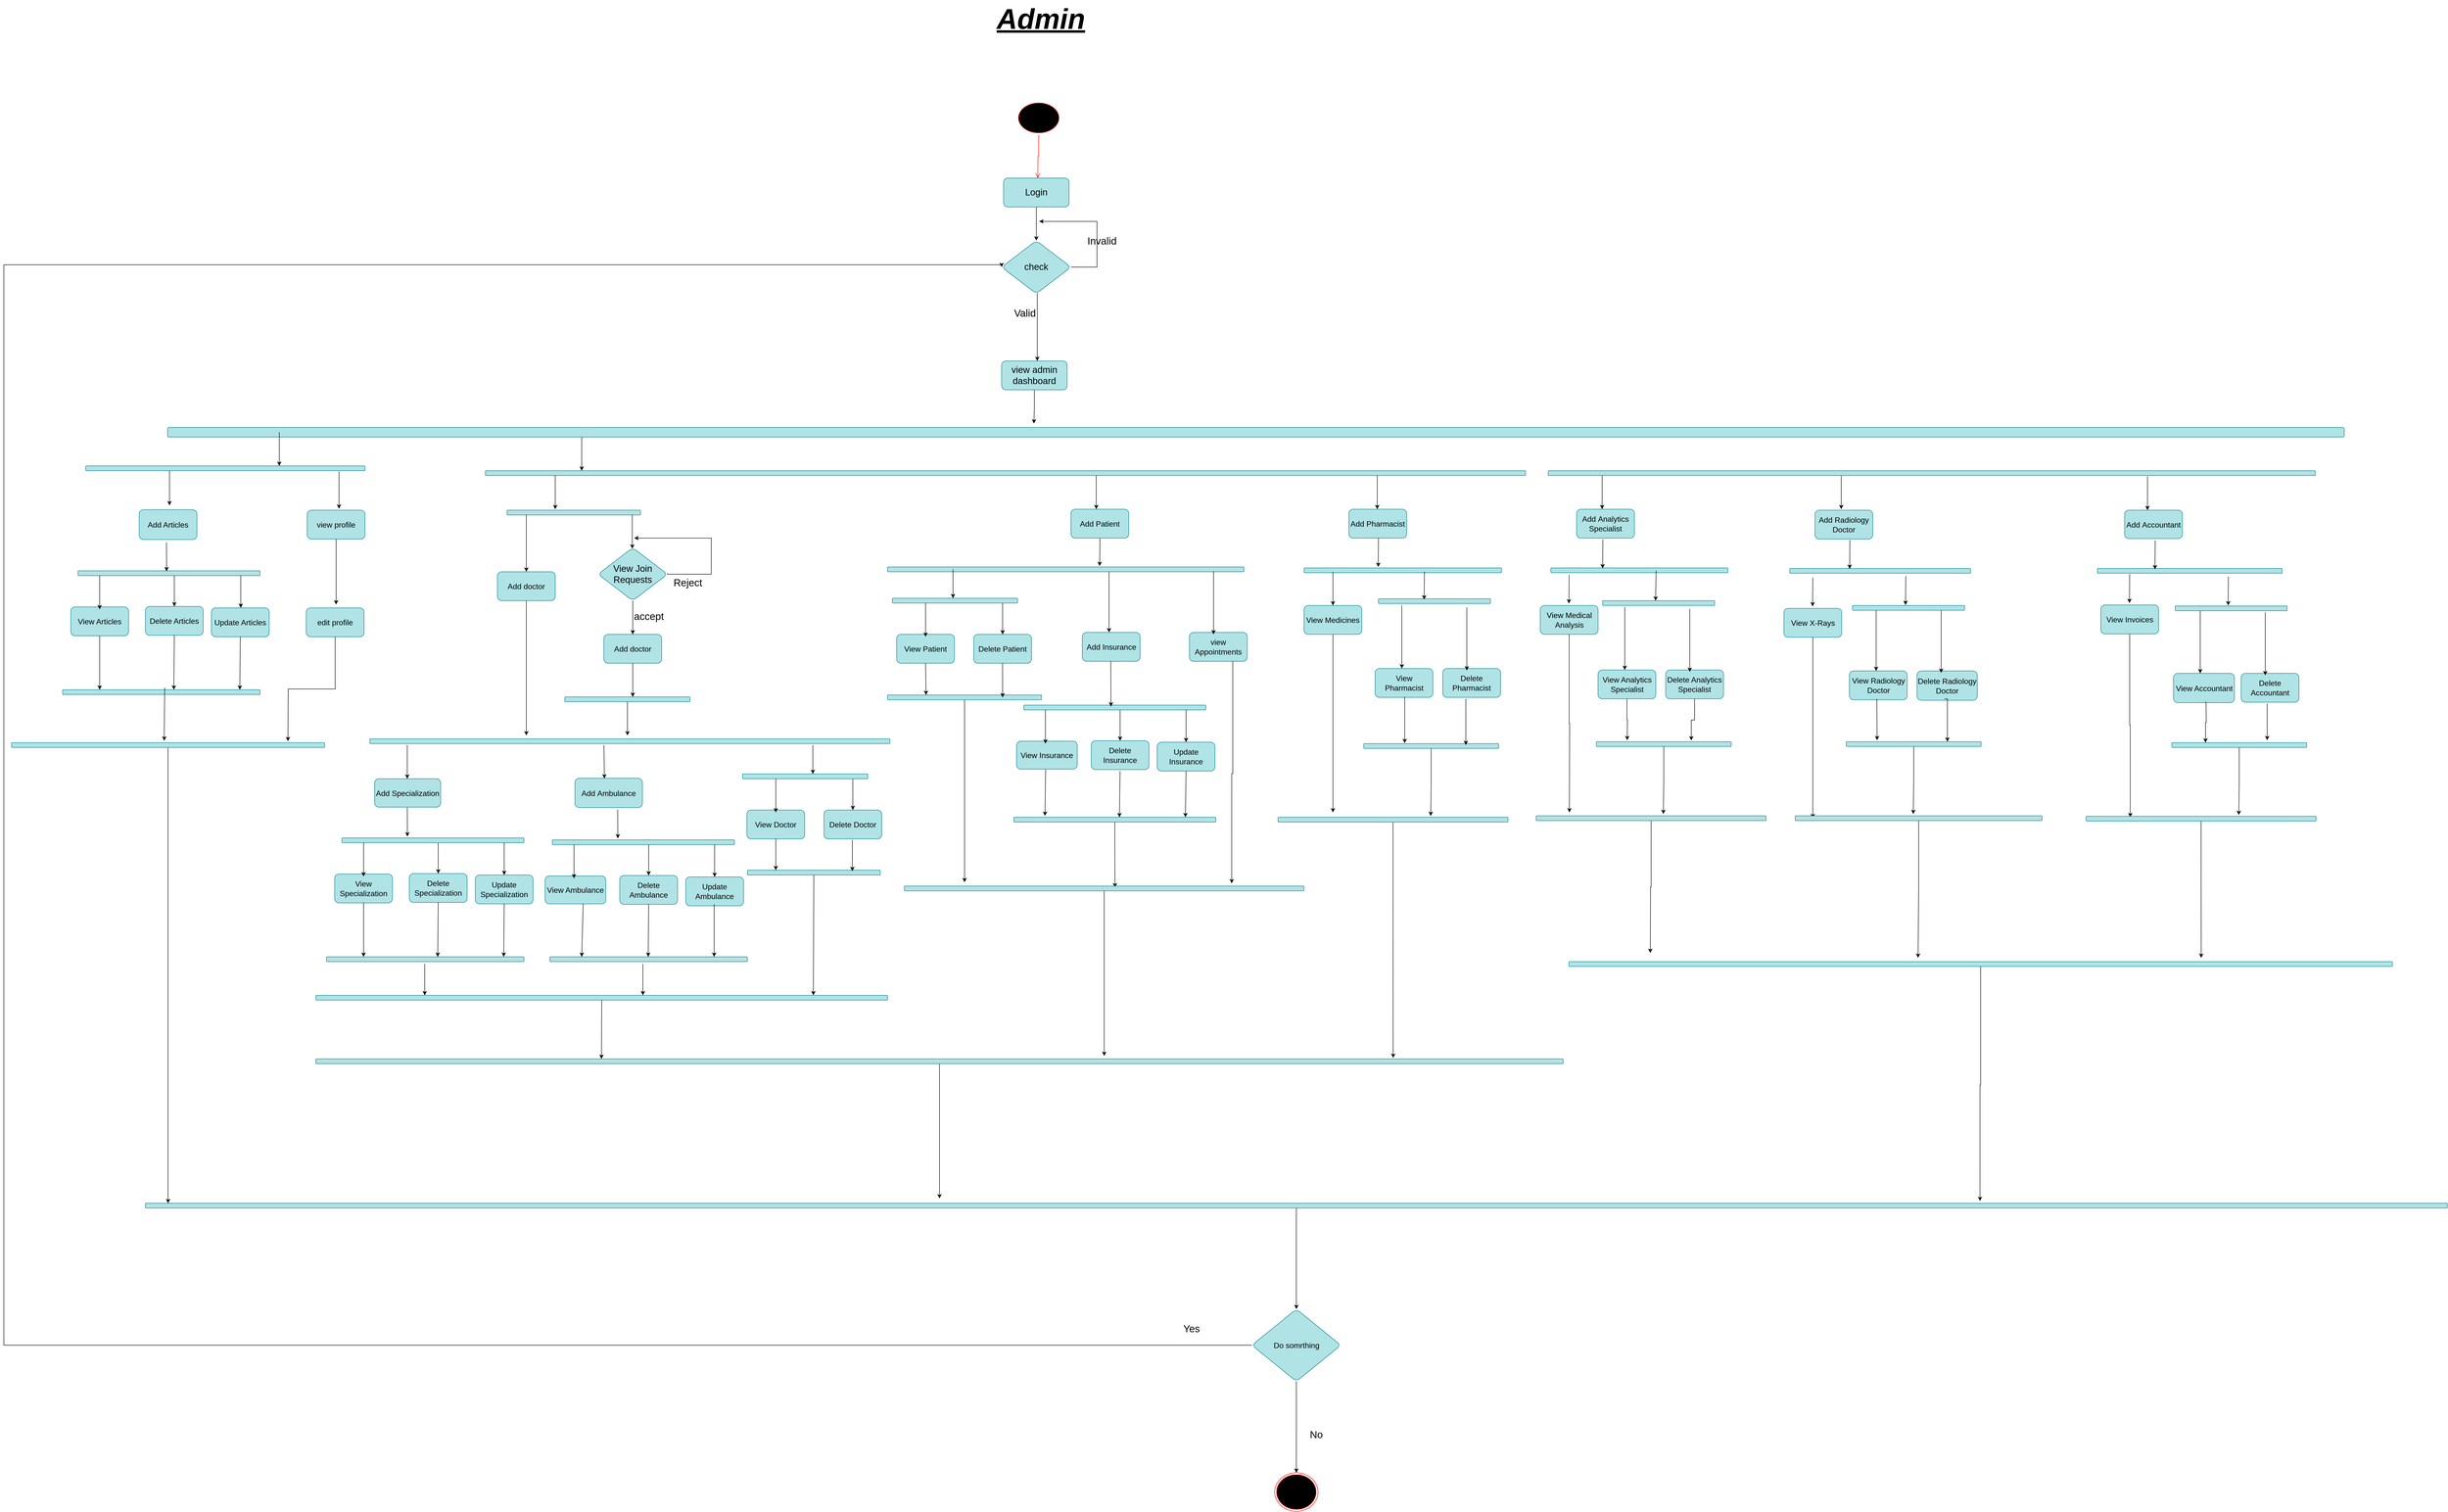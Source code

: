 <mxfile version="21.3.7" type="device">
  <diagram id="prtHgNgQTEPvFCAcTncT" name="Page-1">
    <mxGraphModel dx="3184" dy="2529" grid="1" gridSize="10" guides="1" tooltips="1" connect="1" arrows="1" fold="1" page="1" pageScale="1" pageWidth="827" pageHeight="1169" math="0" shadow="0">
      <root>
        <mxCell id="0" />
        <mxCell id="1" parent="0" />
        <mxCell id="1JV9OjOV9Jat2uO-FX8t-4" value="" style="ellipse;html=1;shape=startState;fillColor=#000000;strokeColor=#ff0000;labelBackgroundColor=#1A1A1A;labelBorderColor=none;fontColor=default;" parent="1" vertex="1">
          <mxGeometry x="1503" width="92" height="70" as="geometry" />
        </mxCell>
        <mxCell id="1JV9OjOV9Jat2uO-FX8t-5" value="" style="edgeStyle=orthogonalEdgeStyle;html=1;verticalAlign=bottom;endArrow=open;endSize=8;strokeColor=#ff0000;rounded=0;fontColor=default;" parent="1" source="1JV9OjOV9Jat2uO-FX8t-4" edge="1">
          <mxGeometry relative="1" as="geometry">
            <mxPoint x="1547" y="160" as="targetPoint" />
          </mxGeometry>
        </mxCell>
        <mxCell id="1JV9OjOV9Jat2uO-FX8t-8" value="" style="edgeStyle=orthogonalEdgeStyle;rounded=0;orthogonalLoop=1;jettySize=auto;html=1;fontSize=19;fontColor=default;" parent="1" source="1JV9OjOV9Jat2uO-FX8t-6" target="1JV9OjOV9Jat2uO-FX8t-7" edge="1">
          <mxGeometry relative="1" as="geometry" />
        </mxCell>
        <mxCell id="1JV9OjOV9Jat2uO-FX8t-6" value="&lt;span style=&quot;font-size: 19px;&quot;&gt;Login&lt;/span&gt;" style="rounded=1;whiteSpace=wrap;html=1;labelBackgroundColor=none;labelBorderColor=none;fontStyle=0;fillColor=#b0e3e6;strokeColor=#0e8088;fontSize=19;" parent="1" vertex="1">
          <mxGeometry x="1476" y="160" width="136" height="60" as="geometry" />
        </mxCell>
        <mxCell id="1JV9OjOV9Jat2uO-FX8t-10" value="" style="edgeStyle=orthogonalEdgeStyle;rounded=0;orthogonalLoop=1;jettySize=auto;html=1;fontSize=19;fontColor=default;" parent="1" source="1JV9OjOV9Jat2uO-FX8t-7" edge="1">
          <mxGeometry relative="1" as="geometry">
            <mxPoint x="1546" y="540" as="targetPoint" />
            <Array as="points">
              <mxPoint x="1546" y="540" />
              <mxPoint x="1546" y="540" />
            </Array>
          </mxGeometry>
        </mxCell>
        <mxCell id="GAt9rsMN1fzWW2gVmVyb-249" style="edgeStyle=orthogonalEdgeStyle;rounded=0;orthogonalLoop=1;jettySize=auto;html=1;exitX=1;exitY=0.5;exitDx=0;exitDy=0;fontSize=21;" parent="1" source="1JV9OjOV9Jat2uO-FX8t-7" edge="1">
          <mxGeometry relative="1" as="geometry">
            <mxPoint x="1550" y="250" as="targetPoint" />
            <Array as="points">
              <mxPoint x="1670" y="345" />
              <mxPoint x="1670" y="250" />
            </Array>
          </mxGeometry>
        </mxCell>
        <mxCell id="1JV9OjOV9Jat2uO-FX8t-7" value="check" style="rhombus;whiteSpace=wrap;html=1;fontSize=19;fillColor=#b0e3e6;strokeColor=#0e8088;rounded=1;labelBackgroundColor=none;labelBorderColor=none;fontStyle=0;" parent="1" vertex="1">
          <mxGeometry x="1472" y="290" width="144" height="110" as="geometry" />
        </mxCell>
        <mxCell id="GAt9rsMN1fzWW2gVmVyb-162" style="edgeStyle=orthogonalEdgeStyle;rounded=0;orthogonalLoop=1;jettySize=auto;html=1;exitX=0.5;exitY=1;exitDx=0;exitDy=0;" parent="1" edge="1">
          <mxGeometry relative="1" as="geometry">
            <mxPoint x="90" y="1046" as="targetPoint" />
            <mxPoint x="90" y="906.0" as="sourcePoint" />
          </mxGeometry>
        </mxCell>
        <mxCell id="1JV9OjOV9Jat2uO-FX8t-9" value="view profile" style="whiteSpace=wrap;html=1;fontSize=16;fillColor=#b0e3e6;strokeColor=#0e8088;rounded=1;labelBackgroundColor=none;labelBorderColor=none;fontStyle=0;" parent="1" vertex="1">
          <mxGeometry x="30" y="850" width="120" height="60" as="geometry" />
        </mxCell>
        <mxCell id="1JV9OjOV9Jat2uO-FX8t-11" value="" style="whiteSpace=wrap;html=1;fontSize=16;fillColor=#b0e3e6;strokeColor=#0e8088;rounded=1;labelBackgroundColor=none;labelBorderColor=none;fontStyle=0;" parent="1" vertex="1">
          <mxGeometry x="-260" y="678" width="4520" height="20" as="geometry" />
        </mxCell>
        <mxCell id="1JV9OjOV9Jat2uO-FX8t-13" value="" style="endArrow=classic;html=1;rounded=0;fontSize=16;fontColor=default;" parent="1" edge="1">
          <mxGeometry width="50" height="50" relative="1" as="geometry">
            <mxPoint x="96" y="770" as="sourcePoint" />
            <mxPoint x="96" y="847" as="targetPoint" />
          </mxGeometry>
        </mxCell>
        <mxCell id="OYrXC9NLMJ1WuIDrOlup-49" style="edgeStyle=orthogonalEdgeStyle;rounded=0;orthogonalLoop=1;jettySize=auto;html=1;exitX=0.5;exitY=1;exitDx=0;exitDy=0;" parent="1" source="1JV9OjOV9Jat2uO-FX8t-14" edge="1">
          <mxGeometry relative="1" as="geometry">
            <mxPoint x="-10" y="1330" as="targetPoint" />
          </mxGeometry>
        </mxCell>
        <mxCell id="1JV9OjOV9Jat2uO-FX8t-14" value="edit profile" style="whiteSpace=wrap;html=1;fontSize=16;fillColor=#b0e3e6;strokeColor=#0e8088;rounded=1;labelBackgroundColor=none;labelBorderColor=none;fontStyle=0;" parent="1" vertex="1">
          <mxGeometry x="28" y="1053" width="120" height="60" as="geometry" />
        </mxCell>
        <mxCell id="1JV9OjOV9Jat2uO-FX8t-15" value="" style="endArrow=classic;html=1;rounded=0;fontSize=16;fontColor=default;" parent="1" edge="1">
          <mxGeometry width="50" height="50" relative="1" as="geometry">
            <mxPoint x="600" y="698" as="sourcePoint" />
            <mxPoint x="600" y="768" as="targetPoint" />
          </mxGeometry>
        </mxCell>
        <mxCell id="1JV9OjOV9Jat2uO-FX8t-16" value="" style="whiteSpace=wrap;html=1;fontSize=16;fillColor=#b0e3e6;strokeColor=#0e8088;rounded=1;labelBackgroundColor=none;labelBorderColor=none;fontStyle=0;" parent="1" vertex="1">
          <mxGeometry x="400" y="768" width="2160" height="10" as="geometry" />
        </mxCell>
        <mxCell id="1JV9OjOV9Jat2uO-FX8t-17" value="" style="endArrow=classic;html=1;rounded=0;fontSize=16;fontColor=default;" parent="1" edge="1">
          <mxGeometry width="50" height="50" relative="1" as="geometry">
            <mxPoint x="545" y="778" as="sourcePoint" />
            <mxPoint x="545" y="848" as="targetPoint" />
          </mxGeometry>
        </mxCell>
        <mxCell id="1JV9OjOV9Jat2uO-FX8t-18" value="" style="endArrow=classic;html=1;rounded=0;fontSize=16;fontColor=default;" parent="1" edge="1">
          <mxGeometry width="50" height="50" relative="1" as="geometry">
            <mxPoint x="1668.5" y="778" as="sourcePoint" />
            <mxPoint x="1668.5" y="848" as="targetPoint" />
          </mxGeometry>
        </mxCell>
        <mxCell id="1JV9OjOV9Jat2uO-FX8t-19" value="" style="endArrow=classic;html=1;rounded=0;fontSize=16;fontColor=default;" parent="1" edge="1">
          <mxGeometry width="50" height="50" relative="1" as="geometry">
            <mxPoint x="2252" y="778" as="sourcePoint" />
            <mxPoint x="2252" y="848" as="targetPoint" />
          </mxGeometry>
        </mxCell>
        <mxCell id="GAt9rsMN1fzWW2gVmVyb-31" style="edgeStyle=orthogonalEdgeStyle;rounded=0;orthogonalLoop=1;jettySize=auto;html=1;exitX=0.5;exitY=1;exitDx=0;exitDy=0;" parent="1" source="1JV9OjOV9Jat2uO-FX8t-21" edge="1">
          <mxGeometry relative="1" as="geometry">
            <mxPoint x="485" y="1318" as="targetPoint" />
          </mxGeometry>
        </mxCell>
        <mxCell id="1JV9OjOV9Jat2uO-FX8t-21" value="Add doctor" style="whiteSpace=wrap;html=1;fontSize=16;fillColor=#b0e3e6;strokeColor=#0e8088;rounded=1;labelBackgroundColor=none;labelBorderColor=none;fontStyle=0;" parent="1" vertex="1">
          <mxGeometry x="425" y="978" width="120" height="60" as="geometry" />
        </mxCell>
        <mxCell id="GAt9rsMN1fzWW2gVmVyb-53" style="edgeStyle=orthogonalEdgeStyle;rounded=0;orthogonalLoop=1;jettySize=auto;html=1;exitX=0.5;exitY=1;exitDx=0;exitDy=0;entryX=0.337;entryY=-0.2;entryDx=0;entryDy=0;entryPerimeter=0;" parent="1" source="1JV9OjOV9Jat2uO-FX8t-22" edge="1">
          <mxGeometry relative="1" as="geometry">
            <mxPoint x="1675.438" y="966" as="targetPoint" />
          </mxGeometry>
        </mxCell>
        <mxCell id="1JV9OjOV9Jat2uO-FX8t-22" value="Add&amp;nbsp;Patient" style="whiteSpace=wrap;html=1;fontSize=16;fillColor=#b0e3e6;strokeColor=#0e8088;rounded=1;labelBackgroundColor=none;labelBorderColor=none;fontStyle=0;" parent="1" vertex="1">
          <mxGeometry x="1616" y="848" width="120" height="60" as="geometry" />
        </mxCell>
        <mxCell id="1JV9OjOV9Jat2uO-FX8t-23" value="Add&amp;nbsp;Pharmacist" style="whiteSpace=wrap;html=1;fontSize=16;fillColor=#b0e3e6;strokeColor=#0e8088;rounded=1;labelBackgroundColor=none;labelBorderColor=none;fontStyle=0;" parent="1" vertex="1">
          <mxGeometry x="2193" y="848" width="120" height="60" as="geometry" />
        </mxCell>
        <mxCell id="GAt9rsMN1fzWW2gVmVyb-1" value="" style="endArrow=classic;html=1;rounded=0;fontSize=16;fontColor=default;" parent="1" edge="1">
          <mxGeometry width="50" height="50" relative="1" as="geometry">
            <mxPoint x="3215.5" y="778" as="sourcePoint" />
            <mxPoint x="3215.5" y="848" as="targetPoint" />
          </mxGeometry>
        </mxCell>
        <mxCell id="GAt9rsMN1fzWW2gVmVyb-2" value="" style="endArrow=classic;html=1;rounded=0;fontSize=16;fontColor=default;" parent="1" edge="1">
          <mxGeometry width="50" height="50" relative="1" as="geometry">
            <mxPoint x="2719" y="778" as="sourcePoint" />
            <mxPoint x="2719" y="848" as="targetPoint" />
          </mxGeometry>
        </mxCell>
        <mxCell id="GAt9rsMN1fzWW2gVmVyb-3" value="Add&amp;nbsp;Analytics Specialist" style="whiteSpace=wrap;html=1;fontSize=16;fillColor=#b0e3e6;strokeColor=#0e8088;rounded=1;labelBackgroundColor=none;labelBorderColor=none;fontStyle=0;" parent="1" vertex="1">
          <mxGeometry x="2666" y="848" width="120" height="60" as="geometry" />
        </mxCell>
        <mxCell id="GAt9rsMN1fzWW2gVmVyb-4" value="Add Radiology Doctor" style="whiteSpace=wrap;html=1;fontSize=16;fillColor=#b0e3e6;strokeColor=#0e8088;rounded=1;labelBackgroundColor=none;labelBorderColor=none;fontStyle=0;" parent="1" vertex="1">
          <mxGeometry x="3161" y="850" width="120" height="60" as="geometry" />
        </mxCell>
        <mxCell id="GAt9rsMN1fzWW2gVmVyb-192" style="edgeStyle=orthogonalEdgeStyle;rounded=0;orthogonalLoop=1;jettySize=auto;html=1;exitX=0.5;exitY=1;exitDx=0;exitDy=0;" parent="1" source="GAt9rsMN1fzWW2gVmVyb-6" edge="1">
          <mxGeometry relative="1" as="geometry">
            <mxPoint x="2160" y="1478" as="targetPoint" />
          </mxGeometry>
        </mxCell>
        <mxCell id="GAt9rsMN1fzWW2gVmVyb-6" value="View&amp;nbsp;Medicines" style="whiteSpace=wrap;html=1;fontSize=16;fillColor=#b0e3e6;strokeColor=#0e8088;rounded=1;labelBackgroundColor=none;labelBorderColor=none;fontStyle=0;" parent="1" vertex="1">
          <mxGeometry x="2100" y="1048" width="120" height="60" as="geometry" />
        </mxCell>
        <mxCell id="GAt9rsMN1fzWW2gVmVyb-7" value="" style="endArrow=classic;html=1;rounded=0;fontSize=16;fontColor=default;entryX=0.5;entryY=0;entryDx=0;entryDy=0;" parent="1" target="GAt9rsMN1fzWW2gVmVyb-10" edge="1">
          <mxGeometry width="50" height="50" relative="1" as="geometry">
            <mxPoint x="1163" y="1398" as="sourcePoint" />
            <mxPoint x="1162.23" y="1463" as="targetPoint" />
          </mxGeometry>
        </mxCell>
        <mxCell id="GAt9rsMN1fzWW2gVmVyb-198" style="edgeStyle=orthogonalEdgeStyle;rounded=0;orthogonalLoop=1;jettySize=auto;html=1;exitX=0.5;exitY=1;exitDx=0;exitDy=0;" parent="1" source="GAt9rsMN1fzWW2gVmVyb-8" edge="1">
          <mxGeometry relative="1" as="geometry">
            <mxPoint x="2651" y="1478" as="targetPoint" />
          </mxGeometry>
        </mxCell>
        <mxCell id="GAt9rsMN1fzWW2gVmVyb-8" value=" View Medical Analysis" style="whiteSpace=wrap;html=1;fontSize=16;fillColor=#b0e3e6;strokeColor=#0e8088;rounded=1;labelBackgroundColor=none;labelBorderColor=none;fontStyle=0;" parent="1" vertex="1">
          <mxGeometry x="2590.5" y="1048" width="120" height="60" as="geometry" />
        </mxCell>
        <mxCell id="GAt9rsMN1fzWW2gVmVyb-10" value="Delete Doctor" style="whiteSpace=wrap;html=1;fontSize=16;fillColor=#b0e3e6;strokeColor=#0e8088;rounded=1;labelBackgroundColor=none;labelBorderColor=none;fontStyle=0;" parent="1" vertex="1">
          <mxGeometry x="1103" y="1473" width="120" height="60" as="geometry" />
        </mxCell>
        <mxCell id="GAt9rsMN1fzWW2gVmVyb-11" value="" style="endArrow=classic;html=1;rounded=0;fontSize=16;fontColor=default;" parent="1" edge="1">
          <mxGeometry width="50" height="50" relative="1" as="geometry">
            <mxPoint x="3851.5" y="780" as="sourcePoint" />
            <mxPoint x="3851.5" y="850" as="targetPoint" />
          </mxGeometry>
        </mxCell>
        <mxCell id="GAt9rsMN1fzWW2gVmVyb-12" value="Add&amp;nbsp;Accountant" style="whiteSpace=wrap;html=1;fontSize=16;fillColor=#b0e3e6;strokeColor=#0e8088;rounded=1;labelBackgroundColor=none;labelBorderColor=none;fontStyle=0;" parent="1" vertex="1">
          <mxGeometry x="3804" y="850" width="120" height="59" as="geometry" />
        </mxCell>
        <mxCell id="GAt9rsMN1fzWW2gVmVyb-15" value="" style="whiteSpace=wrap;html=1;fontSize=16;fillColor=#b0e3e6;strokeColor=#0e8088;rounded=1;labelBackgroundColor=none;labelBorderColor=none;fontStyle=0;" parent="1" vertex="1">
          <mxGeometry x="445" y="850" width="277" height="10" as="geometry" />
        </mxCell>
        <mxCell id="GAt9rsMN1fzWW2gVmVyb-16" value="" style="endArrow=classic;html=1;rounded=0;fontSize=16;fontColor=default;entryX=0.5;entryY=0;entryDx=0;entryDy=0;" parent="1" target="1JV9OjOV9Jat2uO-FX8t-21" edge="1">
          <mxGeometry width="50" height="50" relative="1" as="geometry">
            <mxPoint x="485" y="860" as="sourcePoint" />
            <mxPoint x="485" y="930" as="targetPoint" />
          </mxGeometry>
        </mxCell>
        <mxCell id="GAt9rsMN1fzWW2gVmVyb-17" value="" style="endArrow=classic;html=1;rounded=0;fontSize=16;fontColor=default;" parent="1" edge="1">
          <mxGeometry width="50" height="50" relative="1" as="geometry">
            <mxPoint x="705" y="860" as="sourcePoint" />
            <mxPoint x="705" y="930" as="targetPoint" />
          </mxGeometry>
        </mxCell>
        <mxCell id="GAt9rsMN1fzWW2gVmVyb-39" style="edgeStyle=orthogonalEdgeStyle;rounded=0;orthogonalLoop=1;jettySize=auto;html=1;" parent="1" source="GAt9rsMN1fzWW2gVmVyb-23" edge="1">
          <mxGeometry relative="1" as="geometry">
            <mxPoint x="695" y="1318" as="targetPoint" />
          </mxGeometry>
        </mxCell>
        <mxCell id="GAt9rsMN1fzWW2gVmVyb-23" value="" style="whiteSpace=wrap;html=1;fontSize=16;fillColor=#b0e3e6;strokeColor=#0e8088;rounded=1;labelBackgroundColor=none;labelBorderColor=none;fontStyle=0;" parent="1" vertex="1">
          <mxGeometry x="565" y="1238" width="260" height="10" as="geometry" />
        </mxCell>
        <mxCell id="GAt9rsMN1fzWW2gVmVyb-32" style="edgeStyle=orthogonalEdgeStyle;rounded=0;orthogonalLoop=1;jettySize=auto;html=1;exitX=0.5;exitY=1;exitDx=0;exitDy=0;" parent="1" source="GAt9rsMN1fzWW2gVmVyb-26" edge="1">
          <mxGeometry relative="1" as="geometry">
            <mxPoint x="706" y="1238" as="targetPoint" />
          </mxGeometry>
        </mxCell>
        <mxCell id="GAt9rsMN1fzWW2gVmVyb-26" value="Add doctor" style="whiteSpace=wrap;html=1;fontSize=16;fillColor=#b0e3e6;strokeColor=#0e8088;rounded=1;labelBackgroundColor=none;labelBorderColor=none;fontStyle=0;" parent="1" vertex="1">
          <mxGeometry x="646" y="1108" width="120" height="60" as="geometry" />
        </mxCell>
        <mxCell id="GAt9rsMN1fzWW2gVmVyb-28" value="" style="whiteSpace=wrap;html=1;fontSize=16;fillColor=#b0e3e6;strokeColor=#0e8088;rounded=1;labelBackgroundColor=none;labelBorderColor=none;fontStyle=0;" parent="1" vertex="1">
          <mxGeometry x="160" y="1325" width="1080" height="10" as="geometry" />
        </mxCell>
        <mxCell id="GAt9rsMN1fzWW2gVmVyb-33" value="View Doctor" style="whiteSpace=wrap;html=1;fontSize=16;fillColor=#b0e3e6;strokeColor=#0e8088;rounded=1;labelBackgroundColor=none;labelBorderColor=none;fontStyle=0;" parent="1" vertex="1">
          <mxGeometry x="943" y="1473" width="120" height="60" as="geometry" />
        </mxCell>
        <mxCell id="GAt9rsMN1fzWW2gVmVyb-40" value="" style="whiteSpace=wrap;html=1;fontSize=16;fillColor=#b0e3e6;strokeColor=#0e8088;rounded=1;labelBackgroundColor=none;labelBorderColor=none;fontStyle=0;" parent="1" vertex="1">
          <mxGeometry x="2607" y="768" width="1593" height="10" as="geometry" />
        </mxCell>
        <mxCell id="GAt9rsMN1fzWW2gVmVyb-43" value="Add&amp;nbsp;Specialization" style="whiteSpace=wrap;html=1;fontSize=16;fillColor=#b0e3e6;strokeColor=#0e8088;rounded=1;labelBackgroundColor=none;labelBorderColor=none;fontStyle=0;" parent="1" vertex="1">
          <mxGeometry x="170" y="1408" width="137" height="59" as="geometry" />
        </mxCell>
        <mxCell id="GAt9rsMN1fzWW2gVmVyb-44" value="Add&amp;nbsp;Ambulance" style="whiteSpace=wrap;html=1;fontSize=16;fillColor=#b0e3e6;strokeColor=#0e8088;rounded=1;labelBackgroundColor=none;labelBorderColor=none;fontStyle=0;" parent="1" vertex="1">
          <mxGeometry x="586" y="1407" width="140" height="61" as="geometry" />
        </mxCell>
        <mxCell id="GAt9rsMN1fzWW2gVmVyb-168" style="edgeStyle=orthogonalEdgeStyle;rounded=0;orthogonalLoop=1;jettySize=auto;html=1;exitX=0.75;exitY=1;exitDx=0;exitDy=0;entryX=0.819;entryY=-0.571;entryDx=0;entryDy=0;entryPerimeter=0;" parent="1" source="GAt9rsMN1fzWW2gVmVyb-49" target="GAt9rsMN1fzWW2gVmVyb-167" edge="1">
          <mxGeometry relative="1" as="geometry" />
        </mxCell>
        <mxCell id="GAt9rsMN1fzWW2gVmVyb-49" value="view Appointments" style="whiteSpace=wrap;html=1;fontSize=16;fillColor=#b0e3e6;strokeColor=#0e8088;rounded=1;labelBackgroundColor=none;labelBorderColor=none;fontStyle=0;" parent="1" vertex="1">
          <mxGeometry x="1862" y="1104" width="120" height="60" as="geometry" />
        </mxCell>
        <mxCell id="GAt9rsMN1fzWW2gVmVyb-50" value="" style="edgeStyle=orthogonalEdgeStyle;rounded=0;orthogonalLoop=1;jettySize=auto;html=1;" parent="1" edge="1">
          <mxGeometry relative="1" as="geometry">
            <mxPoint x="1695" y="973" as="sourcePoint" />
            <mxPoint x="1695" y="1104" as="targetPoint" />
          </mxGeometry>
        </mxCell>
        <mxCell id="GAt9rsMN1fzWW2gVmVyb-51" value="" style="whiteSpace=wrap;html=1;fontSize=16;fillColor=#b0e3e6;strokeColor=#0e8088;rounded=1;labelBackgroundColor=none;labelBorderColor=none;fontStyle=0;" parent="1" vertex="1">
          <mxGeometry x="1235" y="968" width="740" height="10" as="geometry" />
        </mxCell>
        <mxCell id="GAt9rsMN1fzWW2gVmVyb-52" value="Add&amp;nbsp;Insurance" style="whiteSpace=wrap;html=1;fontSize=16;fillColor=#b0e3e6;strokeColor=#0e8088;rounded=1;labelBackgroundColor=none;labelBorderColor=none;fontStyle=0;" parent="1" vertex="1">
          <mxGeometry x="1639.5" y="1104" width="120" height="60" as="geometry" />
        </mxCell>
        <mxCell id="GAt9rsMN1fzWW2gVmVyb-54" value="" style="edgeStyle=orthogonalEdgeStyle;rounded=0;orthogonalLoop=1;jettySize=auto;html=1;" parent="1" edge="1">
          <mxGeometry relative="1" as="geometry">
            <mxPoint x="1912" y="977.0" as="sourcePoint" />
            <mxPoint x="1912" y="1108" as="targetPoint" />
          </mxGeometry>
        </mxCell>
        <mxCell id="GAt9rsMN1fzWW2gVmVyb-55" value="Delete Pharmacist" style="whiteSpace=wrap;html=1;fontSize=16;fillColor=#b0e3e6;strokeColor=#0e8088;rounded=1;labelBackgroundColor=none;labelBorderColor=none;fontStyle=0;" parent="1" vertex="1">
          <mxGeometry x="2388" y="1179" width="120" height="60" as="geometry" />
        </mxCell>
        <mxCell id="GAt9rsMN1fzWW2gVmVyb-56" value="" style="edgeStyle=orthogonalEdgeStyle;rounded=0;orthogonalLoop=1;jettySize=auto;html=1;" parent="1" edge="1">
          <mxGeometry relative="1" as="geometry">
            <mxPoint x="2303" y="1048.0" as="sourcePoint" />
            <mxPoint x="2303" y="1179" as="targetPoint" />
          </mxGeometry>
        </mxCell>
        <mxCell id="GAt9rsMN1fzWW2gVmVyb-57" value="" style="whiteSpace=wrap;html=1;fontSize=16;fillColor=#b0e3e6;strokeColor=#0e8088;rounded=1;labelBackgroundColor=none;labelBorderColor=none;fontStyle=0;" parent="1" vertex="1">
          <mxGeometry x="2100" y="970" width="410" height="10" as="geometry" />
        </mxCell>
        <mxCell id="GAt9rsMN1fzWW2gVmVyb-58" value="View Pharmacist" style="whiteSpace=wrap;html=1;fontSize=16;fillColor=#b0e3e6;strokeColor=#0e8088;rounded=1;labelBackgroundColor=none;labelBorderColor=none;fontStyle=0;" parent="1" vertex="1">
          <mxGeometry x="2247.5" y="1179" width="120" height="60" as="geometry" />
        </mxCell>
        <mxCell id="GAt9rsMN1fzWW2gVmVyb-59" value="" style="edgeStyle=orthogonalEdgeStyle;rounded=0;orthogonalLoop=1;jettySize=auto;html=1;" parent="1" edge="1">
          <mxGeometry relative="1" as="geometry">
            <mxPoint x="2438" y="1052.0" as="sourcePoint" />
            <mxPoint x="2438" y="1183.0" as="targetPoint" />
          </mxGeometry>
        </mxCell>
        <mxCell id="GAt9rsMN1fzWW2gVmVyb-203" style="edgeStyle=orthogonalEdgeStyle;rounded=0;orthogonalLoop=1;jettySize=auto;html=1;exitX=0.5;exitY=1;exitDx=0;exitDy=0;entryX=0.704;entryY=-0.256;entryDx=0;entryDy=0;entryPerimeter=0;" parent="1" source="GAt9rsMN1fzWW2gVmVyb-63" target="GAt9rsMN1fzWW2gVmVyb-195" edge="1">
          <mxGeometry relative="1" as="geometry">
            <mxPoint x="2900.143" y="1278" as="targetPoint" />
            <Array as="points">
              <mxPoint x="2911" y="1286" />
              <mxPoint x="2904" y="1286" />
            </Array>
          </mxGeometry>
        </mxCell>
        <mxCell id="GAt9rsMN1fzWW2gVmVyb-63" value="Delete Analytics Specialist" style="whiteSpace=wrap;html=1;fontSize=16;fillColor=#b0e3e6;strokeColor=#0e8088;rounded=1;labelBackgroundColor=none;labelBorderColor=none;fontStyle=0;" parent="1" vertex="1">
          <mxGeometry x="2851" y="1182" width="120" height="60" as="geometry" />
        </mxCell>
        <mxCell id="GAt9rsMN1fzWW2gVmVyb-64" value="" style="edgeStyle=orthogonalEdgeStyle;rounded=0;orthogonalLoop=1;jettySize=auto;html=1;" parent="1" edge="1">
          <mxGeometry relative="1" as="geometry">
            <mxPoint x="2766" y="1051.0" as="sourcePoint" />
            <mxPoint x="2766" y="1182" as="targetPoint" />
          </mxGeometry>
        </mxCell>
        <mxCell id="GAt9rsMN1fzWW2gVmVyb-65" value="" style="whiteSpace=wrap;html=1;fontSize=16;fillColor=#b0e3e6;strokeColor=#0e8088;rounded=1;labelBackgroundColor=none;labelBorderColor=none;fontStyle=0;" parent="1" vertex="1">
          <mxGeometry x="2612.5" y="970" width="367.5" height="10" as="geometry" />
        </mxCell>
        <mxCell id="GAt9rsMN1fzWW2gVmVyb-200" style="edgeStyle=orthogonalEdgeStyle;rounded=0;orthogonalLoop=1;jettySize=auto;html=1;exitX=0.5;exitY=1;exitDx=0;exitDy=0;" parent="1" source="GAt9rsMN1fzWW2gVmVyb-66" edge="1">
          <mxGeometry relative="1" as="geometry">
            <mxPoint x="2771" y="1328" as="targetPoint" />
          </mxGeometry>
        </mxCell>
        <mxCell id="GAt9rsMN1fzWW2gVmVyb-66" value="View Analytics Specialist" style="whiteSpace=wrap;html=1;fontSize=16;fillColor=#b0e3e6;strokeColor=#0e8088;rounded=1;labelBackgroundColor=none;labelBorderColor=none;fontStyle=0;" parent="1" vertex="1">
          <mxGeometry x="2710.5" y="1182" width="120" height="60" as="geometry" />
        </mxCell>
        <mxCell id="GAt9rsMN1fzWW2gVmVyb-67" value="" style="edgeStyle=orthogonalEdgeStyle;rounded=0;orthogonalLoop=1;jettySize=auto;html=1;" parent="1" edge="1">
          <mxGeometry relative="1" as="geometry">
            <mxPoint x="2901" y="1055.0" as="sourcePoint" />
            <mxPoint x="2901" y="1186.0" as="targetPoint" />
          </mxGeometry>
        </mxCell>
        <mxCell id="GAt9rsMN1fzWW2gVmVyb-69" value="Delete Radiology Doctor" style="whiteSpace=wrap;html=1;fontSize=16;fillColor=#b0e3e6;strokeColor=#0e8088;rounded=1;labelBackgroundColor=none;labelBorderColor=none;fontStyle=0;" parent="1" vertex="1">
          <mxGeometry x="3373" y="1184" width="125" height="61" as="geometry" />
        </mxCell>
        <mxCell id="GAt9rsMN1fzWW2gVmVyb-70" value="" style="edgeStyle=orthogonalEdgeStyle;rounded=0;orthogonalLoop=1;jettySize=auto;html=1;" parent="1" edge="1">
          <mxGeometry relative="1" as="geometry">
            <mxPoint x="3288" y="1053.0" as="sourcePoint" />
            <mxPoint x="3288" y="1184" as="targetPoint" />
          </mxGeometry>
        </mxCell>
        <mxCell id="GAt9rsMN1fzWW2gVmVyb-71" value="" style="whiteSpace=wrap;html=1;fontSize=16;fillColor=#b0e3e6;strokeColor=#0e8088;rounded=1;labelBackgroundColor=none;labelBorderColor=none;fontStyle=0;" parent="1" vertex="1">
          <mxGeometry x="3108.5" y="971" width="375.5" height="10" as="geometry" />
        </mxCell>
        <mxCell id="GAt9rsMN1fzWW2gVmVyb-72" value="View Radiology Doctor" style="whiteSpace=wrap;html=1;fontSize=16;fillColor=#b0e3e6;strokeColor=#0e8088;rounded=1;labelBackgroundColor=none;labelBorderColor=none;fontStyle=0;" parent="1" vertex="1">
          <mxGeometry x="3232.5" y="1184" width="120" height="60" as="geometry" />
        </mxCell>
        <mxCell id="GAt9rsMN1fzWW2gVmVyb-73" value="" style="edgeStyle=orthogonalEdgeStyle;rounded=0;orthogonalLoop=1;jettySize=auto;html=1;" parent="1" edge="1">
          <mxGeometry relative="1" as="geometry">
            <mxPoint x="3423" y="1057.0" as="sourcePoint" />
            <mxPoint x="3423" y="1188.0" as="targetPoint" />
          </mxGeometry>
        </mxCell>
        <mxCell id="GAt9rsMN1fzWW2gVmVyb-75" value="Delete Accountant" style="whiteSpace=wrap;html=1;fontSize=16;fillColor=#b0e3e6;strokeColor=#0e8088;rounded=1;labelBackgroundColor=none;labelBorderColor=none;fontStyle=0;" parent="1" vertex="1">
          <mxGeometry x="4046" y="1189" width="120" height="60" as="geometry" />
        </mxCell>
        <mxCell id="GAt9rsMN1fzWW2gVmVyb-76" value="" style="edgeStyle=orthogonalEdgeStyle;rounded=0;orthogonalLoop=1;jettySize=auto;html=1;" parent="1" edge="1">
          <mxGeometry relative="1" as="geometry">
            <mxPoint x="3961" y="1058" as="sourcePoint" />
            <mxPoint x="3961" y="1189" as="targetPoint" />
          </mxGeometry>
        </mxCell>
        <mxCell id="GAt9rsMN1fzWW2gVmVyb-77" value="" style="whiteSpace=wrap;html=1;fontSize=16;fillColor=#b0e3e6;strokeColor=#0e8088;rounded=1;labelBackgroundColor=none;labelBorderColor=none;fontStyle=0;" parent="1" vertex="1">
          <mxGeometry x="3747.5" y="971" width="383.5" height="10" as="geometry" />
        </mxCell>
        <mxCell id="GAt9rsMN1fzWW2gVmVyb-78" value="View Accountant" style="whiteSpace=wrap;html=1;fontSize=16;fillColor=#b0e3e6;strokeColor=#0e8088;rounded=1;labelBackgroundColor=none;labelBorderColor=none;fontStyle=0;" parent="1" vertex="1">
          <mxGeometry x="3905.5" y="1189" width="126.5" height="61" as="geometry" />
        </mxCell>
        <mxCell id="GAt9rsMN1fzWW2gVmVyb-79" value="" style="edgeStyle=orthogonalEdgeStyle;rounded=0;orthogonalLoop=1;jettySize=auto;html=1;" parent="1" edge="1">
          <mxGeometry relative="1" as="geometry">
            <mxPoint x="4096" y="1062.0" as="sourcePoint" />
            <mxPoint x="4096" y="1193" as="targetPoint" />
          </mxGeometry>
        </mxCell>
        <mxCell id="GAt9rsMN1fzWW2gVmVyb-80" value="" style="whiteSpace=wrap;html=1;fontSize=16;fillColor=#b0e3e6;strokeColor=#0e8088;rounded=1;labelBackgroundColor=none;labelBorderColor=none;fontStyle=0;" parent="1" vertex="1">
          <mxGeometry x="934" y="1398" width="260" height="10" as="geometry" />
        </mxCell>
        <mxCell id="GAt9rsMN1fzWW2gVmVyb-81" value="" style="endArrow=classic;html=1;rounded=0;fontSize=16;fontColor=default;entryX=0.5;entryY=0;entryDx=0;entryDy=0;" parent="1" edge="1">
          <mxGeometry width="50" height="50" relative="1" as="geometry">
            <mxPoint x="1003" y="1408" as="sourcePoint" />
            <mxPoint x="1003" y="1478" as="targetPoint" />
          </mxGeometry>
        </mxCell>
        <mxCell id="GAt9rsMN1fzWW2gVmVyb-82" value="" style="endArrow=classic;html=1;rounded=0;fontSize=16;fontColor=default;entryX=0.5;entryY=0;entryDx=0;entryDy=0;" parent="1" edge="1">
          <mxGeometry width="50" height="50" relative="1" as="geometry">
            <mxPoint x="1080" y="1338" as="sourcePoint" />
            <mxPoint x="1080" y="1398" as="targetPoint" />
          </mxGeometry>
        </mxCell>
        <mxCell id="GAt9rsMN1fzWW2gVmVyb-83" value="" style="endArrow=classic;html=1;rounded=0;fontSize=16;fontColor=default;entryX=0.5;entryY=0;entryDx=0;entryDy=0;" parent="1" edge="1">
          <mxGeometry width="50" height="50" relative="1" as="geometry">
            <mxPoint x="237.73" y="1338" as="sourcePoint" />
            <mxPoint x="237.73" y="1408.0" as="targetPoint" />
          </mxGeometry>
        </mxCell>
        <mxCell id="GAt9rsMN1fzWW2gVmVyb-87" value="" style="endArrow=classic;html=1;rounded=0;fontSize=16;fontColor=default;entryX=0.437;entryY=0.009;entryDx=0;entryDy=0;entryPerimeter=0;" parent="1" target="GAt9rsMN1fzWW2gVmVyb-44" edge="1">
          <mxGeometry width="50" height="50" relative="1" as="geometry">
            <mxPoint x="646" y="1338" as="sourcePoint" />
            <mxPoint x="646" y="1398" as="targetPoint" />
          </mxGeometry>
        </mxCell>
        <mxCell id="GAt9rsMN1fzWW2gVmVyb-88" value="" style="endArrow=classic;html=1;rounded=0;fontSize=16;fontColor=default;entryX=0.5;entryY=0;entryDx=0;entryDy=0;exitX=0.529;exitY=0.7;exitDx=0;exitDy=0;exitPerimeter=0;" parent="1" source="GAt9rsMN1fzWW2gVmVyb-91" target="GAt9rsMN1fzWW2gVmVyb-89" edge="1">
          <mxGeometry width="50" height="50" relative="1" as="geometry">
            <mxPoint x="300" y="1548" as="sourcePoint" />
            <mxPoint x="330.23" y="1596" as="targetPoint" />
          </mxGeometry>
        </mxCell>
        <mxCell id="GAt9rsMN1fzWW2gVmVyb-89" value="Delete Specialization" style="whiteSpace=wrap;html=1;fontSize=16;fillColor=#b0e3e6;strokeColor=#0e8088;rounded=1;labelBackgroundColor=none;labelBorderColor=none;fontStyle=0;" parent="1" vertex="1">
          <mxGeometry x="242" y="1605" width="120" height="60" as="geometry" />
        </mxCell>
        <mxCell id="GAt9rsMN1fzWW2gVmVyb-90" value="View Specialization" style="whiteSpace=wrap;html=1;fontSize=16;fillColor=#b0e3e6;strokeColor=#0e8088;rounded=1;labelBackgroundColor=none;labelBorderColor=none;fontStyle=0;" parent="1" vertex="1">
          <mxGeometry x="87" y="1606" width="120" height="60" as="geometry" />
        </mxCell>
        <mxCell id="GAt9rsMN1fzWW2gVmVyb-91" value="" style="whiteSpace=wrap;html=1;fontSize=16;fillColor=#b0e3e6;strokeColor=#0e8088;rounded=1;labelBackgroundColor=none;labelBorderColor=none;fontStyle=0;" parent="1" vertex="1">
          <mxGeometry x="102" y="1531" width="378" height="10" as="geometry" />
        </mxCell>
        <mxCell id="GAt9rsMN1fzWW2gVmVyb-92" value="" style="endArrow=classic;html=1;rounded=0;fontSize=16;fontColor=default;entryX=0.5;entryY=0;entryDx=0;entryDy=0;" parent="1" edge="1">
          <mxGeometry width="50" height="50" relative="1" as="geometry">
            <mxPoint x="147" y="1541.0" as="sourcePoint" />
            <mxPoint x="147" y="1611" as="targetPoint" />
          </mxGeometry>
        </mxCell>
        <mxCell id="GAt9rsMN1fzWW2gVmVyb-93" value="" style="endArrow=classic;html=1;rounded=0;fontSize=16;fontColor=default;entryX=0.5;entryY=0;entryDx=0;entryDy=0;exitX=0.529;exitY=0.7;exitDx=0;exitDy=0;exitPerimeter=0;" parent="1" target="GAt9rsMN1fzWW2gVmVyb-94" edge="1">
          <mxGeometry width="50" height="50" relative="1" as="geometry">
            <mxPoint x="438.962" y="1541" as="sourcePoint" />
            <mxPoint x="467.23" y="1599" as="targetPoint" />
          </mxGeometry>
        </mxCell>
        <mxCell id="GAt9rsMN1fzWW2gVmVyb-94" value="Update Specialization" style="whiteSpace=wrap;html=1;fontSize=16;fillColor=#b0e3e6;strokeColor=#0e8088;rounded=1;labelBackgroundColor=none;labelBorderColor=none;fontStyle=0;" parent="1" vertex="1">
          <mxGeometry x="379" y="1608" width="120" height="60" as="geometry" />
        </mxCell>
        <mxCell id="GAt9rsMN1fzWW2gVmVyb-97" value="" style="endArrow=classic;html=1;rounded=0;fontSize=16;fontColor=default;exitX=0.529;exitY=0.7;exitDx=0;exitDy=0;exitPerimeter=0;" parent="1" edge="1">
          <mxGeometry width="50" height="50" relative="1" as="geometry">
            <mxPoint x="237.732" y="1468" as="sourcePoint" />
            <mxPoint x="238" y="1528" as="targetPoint" />
          </mxGeometry>
        </mxCell>
        <mxCell id="GAt9rsMN1fzWW2gVmVyb-98" value="" style="endArrow=classic;html=1;rounded=0;fontSize=16;fontColor=default;entryX=0.5;entryY=0;entryDx=0;entryDy=0;exitX=0.529;exitY=0.7;exitDx=0;exitDy=0;exitPerimeter=0;" parent="1" source="GAt9rsMN1fzWW2gVmVyb-101" target="GAt9rsMN1fzWW2gVmVyb-99" edge="1">
          <mxGeometry width="50" height="50" relative="1" as="geometry">
            <mxPoint x="737" y="1552" as="sourcePoint" />
            <mxPoint x="767.23" y="1600" as="targetPoint" />
          </mxGeometry>
        </mxCell>
        <mxCell id="GAt9rsMN1fzWW2gVmVyb-99" value="Delete Ambulance" style="whiteSpace=wrap;html=1;fontSize=16;fillColor=#b0e3e6;strokeColor=#0e8088;rounded=1;labelBackgroundColor=none;labelBorderColor=none;fontStyle=0;" parent="1" vertex="1">
          <mxGeometry x="679" y="1609" width="120" height="60" as="geometry" />
        </mxCell>
        <mxCell id="GAt9rsMN1fzWW2gVmVyb-100" value="View Ambulance" style="whiteSpace=wrap;html=1;fontSize=16;fillColor=#b0e3e6;strokeColor=#0e8088;rounded=1;labelBackgroundColor=none;labelBorderColor=none;fontStyle=0;" parent="1" vertex="1">
          <mxGeometry x="524" y="1610" width="126" height="58" as="geometry" />
        </mxCell>
        <mxCell id="GAt9rsMN1fzWW2gVmVyb-101" value="" style="whiteSpace=wrap;html=1;fontSize=16;fillColor=#b0e3e6;strokeColor=#0e8088;rounded=1;labelBackgroundColor=none;labelBorderColor=none;fontStyle=0;" parent="1" vertex="1">
          <mxGeometry x="539" y="1535" width="378" height="10" as="geometry" />
        </mxCell>
        <mxCell id="GAt9rsMN1fzWW2gVmVyb-102" value="" style="endArrow=classic;html=1;rounded=0;fontSize=16;fontColor=default;entryX=0.5;entryY=0;entryDx=0;entryDy=0;" parent="1" edge="1">
          <mxGeometry width="50" height="50" relative="1" as="geometry">
            <mxPoint x="584" y="1545" as="sourcePoint" />
            <mxPoint x="584" y="1615" as="targetPoint" />
          </mxGeometry>
        </mxCell>
        <mxCell id="GAt9rsMN1fzWW2gVmVyb-103" value="" style="endArrow=classic;html=1;rounded=0;fontSize=16;fontColor=default;entryX=0.5;entryY=0;entryDx=0;entryDy=0;exitX=0.529;exitY=0.7;exitDx=0;exitDy=0;exitPerimeter=0;" parent="1" target="GAt9rsMN1fzWW2gVmVyb-104" edge="1">
          <mxGeometry width="50" height="50" relative="1" as="geometry">
            <mxPoint x="875.962" y="1545" as="sourcePoint" />
            <mxPoint x="904.23" y="1603" as="targetPoint" />
          </mxGeometry>
        </mxCell>
        <mxCell id="GAt9rsMN1fzWW2gVmVyb-104" value="Update Ambulance" style="whiteSpace=wrap;html=1;fontSize=16;fillColor=#b0e3e6;strokeColor=#0e8088;rounded=1;labelBackgroundColor=none;labelBorderColor=none;fontStyle=0;" parent="1" vertex="1">
          <mxGeometry x="816" y="1612" width="120" height="60" as="geometry" />
        </mxCell>
        <mxCell id="GAt9rsMN1fzWW2gVmVyb-105" value="" style="endArrow=classic;html=1;rounded=0;fontSize=16;fontColor=default;exitX=0.529;exitY=0.7;exitDx=0;exitDy=0;exitPerimeter=0;" parent="1" edge="1">
          <mxGeometry width="50" height="50" relative="1" as="geometry">
            <mxPoint x="674.732" y="1472" as="sourcePoint" />
            <mxPoint x="675" y="1532" as="targetPoint" />
          </mxGeometry>
        </mxCell>
        <mxCell id="GAt9rsMN1fzWW2gVmVyb-106" value="" style="endArrow=classic;html=1;rounded=0;fontSize=16;fontColor=default;entryX=0.5;entryY=0;entryDx=0;entryDy=0;" parent="1" target="GAt9rsMN1fzWW2gVmVyb-107" edge="1">
          <mxGeometry width="50" height="50" relative="1" as="geometry">
            <mxPoint x="1474" y="1033" as="sourcePoint" />
            <mxPoint x="1473.23" y="1098" as="targetPoint" />
          </mxGeometry>
        </mxCell>
        <mxCell id="GAt9rsMN1fzWW2gVmVyb-107" value="Delete Patient" style="whiteSpace=wrap;html=1;fontSize=16;fillColor=#b0e3e6;strokeColor=#0e8088;rounded=1;labelBackgroundColor=none;labelBorderColor=none;fontStyle=0;" parent="1" vertex="1">
          <mxGeometry x="1414" y="1108" width="120" height="60" as="geometry" />
        </mxCell>
        <mxCell id="GAt9rsMN1fzWW2gVmVyb-108" value="View Patient" style="whiteSpace=wrap;html=1;fontSize=16;fillColor=#b0e3e6;strokeColor=#0e8088;rounded=1;labelBackgroundColor=none;labelBorderColor=none;fontStyle=0;" parent="1" vertex="1">
          <mxGeometry x="1254" y="1108" width="120" height="60" as="geometry" />
        </mxCell>
        <mxCell id="GAt9rsMN1fzWW2gVmVyb-109" value="" style="whiteSpace=wrap;html=1;fontSize=16;fillColor=#b0e3e6;strokeColor=#0e8088;rounded=1;labelBackgroundColor=none;labelBorderColor=none;fontStyle=0;" parent="1" vertex="1">
          <mxGeometry x="1245" y="1033" width="260" height="10" as="geometry" />
        </mxCell>
        <mxCell id="GAt9rsMN1fzWW2gVmVyb-110" value="" style="endArrow=classic;html=1;rounded=0;fontSize=16;fontColor=default;entryX=0.5;entryY=0;entryDx=0;entryDy=0;" parent="1" edge="1">
          <mxGeometry width="50" height="50" relative="1" as="geometry">
            <mxPoint x="1314" y="1043" as="sourcePoint" />
            <mxPoint x="1314" y="1113" as="targetPoint" />
          </mxGeometry>
        </mxCell>
        <mxCell id="GAt9rsMN1fzWW2gVmVyb-111" value="" style="endArrow=classic;html=1;rounded=0;fontSize=16;fontColor=default;entryX=0.5;entryY=0;entryDx=0;entryDy=0;" parent="1" edge="1">
          <mxGeometry width="50" height="50" relative="1" as="geometry">
            <mxPoint x="1371" y="973" as="sourcePoint" />
            <mxPoint x="1371" y="1033" as="targetPoint" />
          </mxGeometry>
        </mxCell>
        <mxCell id="GAt9rsMN1fzWW2gVmVyb-112" value="" style="endArrow=classic;html=1;rounded=0;fontSize=16;fontColor=default;entryX=0.5;entryY=0;entryDx=0;entryDy=0;exitX=0.529;exitY=0.7;exitDx=0;exitDy=0;exitPerimeter=0;" parent="1" source="GAt9rsMN1fzWW2gVmVyb-115" target="GAt9rsMN1fzWW2gVmVyb-113" edge="1">
          <mxGeometry width="50" height="50" relative="1" as="geometry">
            <mxPoint x="1716" y="1272" as="sourcePoint" />
            <mxPoint x="1746.23" y="1320" as="targetPoint" />
          </mxGeometry>
        </mxCell>
        <mxCell id="GAt9rsMN1fzWW2gVmVyb-113" value="Delete Insurance" style="whiteSpace=wrap;html=1;fontSize=16;fillColor=#b0e3e6;strokeColor=#0e8088;rounded=1;labelBackgroundColor=none;labelBorderColor=none;fontStyle=0;" parent="1" vertex="1">
          <mxGeometry x="1658" y="1329" width="120" height="60" as="geometry" />
        </mxCell>
        <mxCell id="GAt9rsMN1fzWW2gVmVyb-114" value="View Insurance" style="whiteSpace=wrap;html=1;fontSize=16;fillColor=#b0e3e6;strokeColor=#0e8088;rounded=1;labelBackgroundColor=none;labelBorderColor=none;fontStyle=0;" parent="1" vertex="1">
          <mxGeometry x="1503" y="1330" width="126" height="58" as="geometry" />
        </mxCell>
        <mxCell id="GAt9rsMN1fzWW2gVmVyb-115" value="" style="whiteSpace=wrap;html=1;fontSize=16;fillColor=#b0e3e6;strokeColor=#0e8088;rounded=1;labelBackgroundColor=none;labelBorderColor=none;fontStyle=0;" parent="1" vertex="1">
          <mxGeometry x="1518" y="1255" width="378" height="10" as="geometry" />
        </mxCell>
        <mxCell id="GAt9rsMN1fzWW2gVmVyb-116" value="" style="endArrow=classic;html=1;rounded=0;fontSize=16;fontColor=default;entryX=0.5;entryY=0;entryDx=0;entryDy=0;" parent="1" edge="1">
          <mxGeometry width="50" height="50" relative="1" as="geometry">
            <mxPoint x="1563" y="1265" as="sourcePoint" />
            <mxPoint x="1563" y="1335" as="targetPoint" />
          </mxGeometry>
        </mxCell>
        <mxCell id="GAt9rsMN1fzWW2gVmVyb-117" value="" style="endArrow=classic;html=1;rounded=0;fontSize=16;fontColor=default;entryX=0.5;entryY=0;entryDx=0;entryDy=0;exitX=0.529;exitY=0.7;exitDx=0;exitDy=0;exitPerimeter=0;" parent="1" target="GAt9rsMN1fzWW2gVmVyb-118" edge="1">
          <mxGeometry width="50" height="50" relative="1" as="geometry">
            <mxPoint x="1854.962" y="1265" as="sourcePoint" />
            <mxPoint x="1883.23" y="1323" as="targetPoint" />
          </mxGeometry>
        </mxCell>
        <mxCell id="GAt9rsMN1fzWW2gVmVyb-118" value="Update Insurance" style="whiteSpace=wrap;html=1;fontSize=16;fillColor=#b0e3e6;strokeColor=#0e8088;rounded=1;labelBackgroundColor=none;labelBorderColor=none;fontStyle=0;" parent="1" vertex="1">
          <mxGeometry x="1795" y="1332" width="120" height="60" as="geometry" />
        </mxCell>
        <mxCell id="GAt9rsMN1fzWW2gVmVyb-121" value="" style="edgeStyle=orthogonalEdgeStyle;rounded=0;orthogonalLoop=1;jettySize=auto;html=1;entryX=0.479;entryY=0.3;entryDx=0;entryDy=0;entryPerimeter=0;" parent="1" target="GAt9rsMN1fzWW2gVmVyb-115" edge="1">
          <mxGeometry relative="1" as="geometry">
            <mxPoint x="1698.59" y="1164" as="sourcePoint" />
            <mxPoint x="1699" y="1238" as="targetPoint" />
            <Array as="points" />
          </mxGeometry>
        </mxCell>
        <mxCell id="GAt9rsMN1fzWW2gVmVyb-122" value="" style="whiteSpace=wrap;html=1;fontSize=16;fillColor=#b0e3e6;strokeColor=#0e8088;rounded=1;labelBackgroundColor=none;labelBorderColor=none;fontStyle=0;" parent="1" vertex="1">
          <mxGeometry x="2254.5" y="1034" width="232.5" height="10" as="geometry" />
        </mxCell>
        <mxCell id="GAt9rsMN1fzWW2gVmVyb-123" value="" style="endArrow=classic;html=1;rounded=0;fontSize=16;fontColor=default;entryX=0.408;entryY=0.164;entryDx=0;entryDy=0;entryPerimeter=0;" parent="1" target="GAt9rsMN1fzWW2gVmVyb-122" edge="1">
          <mxGeometry width="50" height="50" relative="1" as="geometry">
            <mxPoint x="2350.0" y="978" as="sourcePoint" />
            <mxPoint x="2350" y="1028" as="targetPoint" />
          </mxGeometry>
        </mxCell>
        <mxCell id="GAt9rsMN1fzWW2gVmVyb-124" value="" style="endArrow=classic;html=1;rounded=0;fontSize=16;fontColor=default;" parent="1" edge="1">
          <mxGeometry width="50" height="50" relative="1" as="geometry">
            <mxPoint x="2254.5" y="908" as="sourcePoint" />
            <mxPoint x="2254" y="968" as="targetPoint" />
          </mxGeometry>
        </mxCell>
        <mxCell id="GAt9rsMN1fzWW2gVmVyb-125" value="" style="endArrow=classic;html=1;rounded=0;fontSize=16;fontColor=default;" parent="1" edge="1">
          <mxGeometry width="50" height="50" relative="1" as="geometry">
            <mxPoint x="2160.0" y="978" as="sourcePoint" />
            <mxPoint x="2160.0" y="1048" as="targetPoint" />
          </mxGeometry>
        </mxCell>
        <mxCell id="GAt9rsMN1fzWW2gVmVyb-126" value="" style="whiteSpace=wrap;html=1;fontSize=16;fillColor=#b0e3e6;strokeColor=#0e8088;rounded=1;labelBackgroundColor=none;labelBorderColor=none;fontStyle=0;" parent="1" vertex="1">
          <mxGeometry x="2720" y="1038" width="232.5" height="10" as="geometry" />
        </mxCell>
        <mxCell id="GAt9rsMN1fzWW2gVmVyb-127" value="" style="endArrow=classic;html=1;rounded=0;fontSize=16;fontColor=default;" parent="1" edge="1">
          <mxGeometry width="50" height="50" relative="1" as="geometry">
            <mxPoint x="2720.5" y="911" as="sourcePoint" />
            <mxPoint x="2720.0" y="971" as="targetPoint" />
          </mxGeometry>
        </mxCell>
        <mxCell id="GAt9rsMN1fzWW2gVmVyb-128" value="" style="endArrow=classic;html=1;rounded=0;fontSize=16;fontColor=default;" parent="1" edge="1">
          <mxGeometry width="50" height="50" relative="1" as="geometry">
            <mxPoint x="2650.5" y="984" as="sourcePoint" />
            <mxPoint x="2650.0" y="1044" as="targetPoint" />
          </mxGeometry>
        </mxCell>
        <mxCell id="GAt9rsMN1fzWW2gVmVyb-129" value="" style="endArrow=classic;html=1;rounded=0;fontSize=16;fontColor=default;" parent="1" edge="1">
          <mxGeometry width="50" height="50" relative="1" as="geometry">
            <mxPoint x="2831.14" y="975.36" as="sourcePoint" />
            <mxPoint x="2830" y="1038" as="targetPoint" />
          </mxGeometry>
        </mxCell>
        <mxCell id="GAt9rsMN1fzWW2gVmVyb-130" value="" style="whiteSpace=wrap;html=1;fontSize=16;fillColor=#b0e3e6;strokeColor=#0e8088;rounded=1;labelBackgroundColor=none;labelBorderColor=none;fontStyle=0;" parent="1" vertex="1">
          <mxGeometry x="3239" y="1048" width="232.5" height="10" as="geometry" />
        </mxCell>
        <mxCell id="GAt9rsMN1fzWW2gVmVyb-209" style="edgeStyle=orthogonalEdgeStyle;rounded=0;orthogonalLoop=1;jettySize=auto;html=1;exitX=0.5;exitY=1;exitDx=0;exitDy=0;entryX=0.071;entryY=0.5;entryDx=0;entryDy=0;entryPerimeter=0;" parent="1" source="GAt9rsMN1fzWW2gVmVyb-131" target="GAt9rsMN1fzWW2gVmVyb-208" edge="1">
          <mxGeometry relative="1" as="geometry" />
        </mxCell>
        <mxCell id="GAt9rsMN1fzWW2gVmVyb-131" value=" View X-Rays" style="whiteSpace=wrap;html=1;fontSize=16;fillColor=#b0e3e6;strokeColor=#0e8088;rounded=1;labelBackgroundColor=none;labelBorderColor=none;fontStyle=0;" parent="1" vertex="1">
          <mxGeometry x="3096.5" y="1054" width="120" height="60" as="geometry" />
        </mxCell>
        <mxCell id="GAt9rsMN1fzWW2gVmVyb-132" value="" style="endArrow=classic;html=1;rounded=0;fontSize=16;fontColor=default;" parent="1" edge="1">
          <mxGeometry width="50" height="50" relative="1" as="geometry">
            <mxPoint x="3156.5" y="990" as="sourcePoint" />
            <mxPoint x="3156" y="1050" as="targetPoint" />
          </mxGeometry>
        </mxCell>
        <mxCell id="GAt9rsMN1fzWW2gVmVyb-133" value="" style="endArrow=classic;html=1;rounded=0;fontSize=16;fontColor=default;" parent="1" edge="1">
          <mxGeometry width="50" height="50" relative="1" as="geometry">
            <mxPoint x="3349.5" y="987" as="sourcePoint" />
            <mxPoint x="3349" y="1047" as="targetPoint" />
          </mxGeometry>
        </mxCell>
        <mxCell id="GAt9rsMN1fzWW2gVmVyb-134" value="" style="endArrow=classic;html=1;rounded=0;fontSize=16;fontColor=default;" parent="1" edge="1">
          <mxGeometry width="50" height="50" relative="1" as="geometry">
            <mxPoint x="3233.5" y="912" as="sourcePoint" />
            <mxPoint x="3233" y="972" as="targetPoint" />
          </mxGeometry>
        </mxCell>
        <mxCell id="GAt9rsMN1fzWW2gVmVyb-135" value="" style="whiteSpace=wrap;html=1;fontSize=16;fillColor=#b0e3e6;strokeColor=#0e8088;rounded=1;labelBackgroundColor=none;labelBorderColor=none;fontStyle=0;" parent="1" vertex="1">
          <mxGeometry x="3909" y="1049" width="232.5" height="10" as="geometry" />
        </mxCell>
        <mxCell id="GAt9rsMN1fzWW2gVmVyb-136" value="" style="endArrow=classic;html=1;rounded=0;fontSize=16;fontColor=default;" parent="1" edge="1">
          <mxGeometry width="50" height="50" relative="1" as="geometry">
            <mxPoint x="4019.5" y="988" as="sourcePoint" />
            <mxPoint x="4019" y="1048" as="targetPoint" />
          </mxGeometry>
        </mxCell>
        <mxCell id="GAt9rsMN1fzWW2gVmVyb-217" style="edgeStyle=orthogonalEdgeStyle;rounded=0;orthogonalLoop=1;jettySize=auto;html=1;exitX=0.5;exitY=1;exitDx=0;exitDy=0;entryX=0.192;entryY=0.2;entryDx=0;entryDy=0;entryPerimeter=0;" parent="1" source="GAt9rsMN1fzWW2gVmVyb-137" target="GAt9rsMN1fzWW2gVmVyb-214" edge="1">
          <mxGeometry relative="1" as="geometry" />
        </mxCell>
        <mxCell id="GAt9rsMN1fzWW2gVmVyb-137" value=" View Invoices" style="whiteSpace=wrap;html=1;fontSize=16;fillColor=#b0e3e6;strokeColor=#0e8088;rounded=1;labelBackgroundColor=none;labelBorderColor=none;fontStyle=0;" parent="1" vertex="1">
          <mxGeometry x="3754.5" y="1047" width="120" height="60" as="geometry" />
        </mxCell>
        <mxCell id="GAt9rsMN1fzWW2gVmVyb-138" value="" style="endArrow=classic;html=1;rounded=0;fontSize=16;fontColor=default;" parent="1" edge="1">
          <mxGeometry width="50" height="50" relative="1" as="geometry">
            <mxPoint x="3814.5" y="983" as="sourcePoint" />
            <mxPoint x="3814" y="1043" as="targetPoint" />
          </mxGeometry>
        </mxCell>
        <mxCell id="GAt9rsMN1fzWW2gVmVyb-139" value="" style="endArrow=classic;html=1;rounded=0;fontSize=16;fontColor=default;" parent="1" edge="1">
          <mxGeometry width="50" height="50" relative="1" as="geometry">
            <mxPoint x="3867.5" y="913" as="sourcePoint" />
            <mxPoint x="3867" y="973" as="targetPoint" />
          </mxGeometry>
        </mxCell>
        <mxCell id="GAt9rsMN1fzWW2gVmVyb-140" value="" style="whiteSpace=wrap;html=1;fontSize=16;fillColor=#b0e3e6;strokeColor=#0e8088;rounded=1;labelBackgroundColor=none;labelBorderColor=none;fontStyle=0;" parent="1" vertex="1">
          <mxGeometry x="70" y="1778" width="410" height="10" as="geometry" />
        </mxCell>
        <mxCell id="GAt9rsMN1fzWW2gVmVyb-141" value="" style="whiteSpace=wrap;html=1;fontSize=16;fillColor=#b0e3e6;strokeColor=#0e8088;rounded=1;labelBackgroundColor=none;labelBorderColor=none;fontStyle=0;" parent="1" vertex="1">
          <mxGeometry x="534" y="1778" width="410" height="10" as="geometry" />
        </mxCell>
        <mxCell id="GAt9rsMN1fzWW2gVmVyb-142" value="" style="whiteSpace=wrap;html=1;fontSize=16;fillColor=#b0e3e6;strokeColor=#0e8088;rounded=1;labelBackgroundColor=none;labelBorderColor=none;fontStyle=0;" parent="1" vertex="1">
          <mxGeometry x="944" y="1598" width="276" height="10" as="geometry" />
        </mxCell>
        <mxCell id="GAt9rsMN1fzWW2gVmVyb-146" value="" style="endArrow=classic;html=1;rounded=0;exitX=0.5;exitY=1;exitDx=0;exitDy=0;" parent="1" source="GAt9rsMN1fzWW2gVmVyb-33" edge="1">
          <mxGeometry width="50" height="50" relative="1" as="geometry">
            <mxPoint x="970" y="1588" as="sourcePoint" />
            <mxPoint x="1003" y="1598" as="targetPoint" />
          </mxGeometry>
        </mxCell>
        <mxCell id="GAt9rsMN1fzWW2gVmVyb-147" value="" style="endArrow=classic;html=1;rounded=0;exitX=0.5;exitY=1;exitDx=0;exitDy=0;" parent="1" edge="1">
          <mxGeometry width="50" height="50" relative="1" as="geometry">
            <mxPoint x="1162" y="1535" as="sourcePoint" />
            <mxPoint x="1162" y="1600" as="targetPoint" />
          </mxGeometry>
        </mxCell>
        <mxCell id="GAt9rsMN1fzWW2gVmVyb-148" value="" style="endArrow=classic;html=1;rounded=0;exitX=0.5;exitY=1;exitDx=0;exitDy=0;" parent="1" source="GAt9rsMN1fzWW2gVmVyb-142" edge="1">
          <mxGeometry width="50" height="50" relative="1" as="geometry">
            <mxPoint x="1081" y="1628" as="sourcePoint" />
            <mxPoint x="1081" y="1858" as="targetPoint" />
          </mxGeometry>
        </mxCell>
        <mxCell id="GAt9rsMN1fzWW2gVmVyb-149" value="" style="endArrow=classic;html=1;rounded=0;exitX=0.5;exitY=1;exitDx=0;exitDy=0;" parent="1" edge="1">
          <mxGeometry width="50" height="50" relative="1" as="geometry">
            <mxPoint x="875" y="1669" as="sourcePoint" />
            <mxPoint x="875" y="1778" as="targetPoint" />
          </mxGeometry>
        </mxCell>
        <mxCell id="GAt9rsMN1fzWW2gVmVyb-150" value="" style="endArrow=classic;html=1;rounded=0;exitX=0.5;exitY=1;exitDx=0;exitDy=0;" parent="1" source="GAt9rsMN1fzWW2gVmVyb-99" edge="1">
          <mxGeometry width="50" height="50" relative="1" as="geometry">
            <mxPoint x="738" y="1713" as="sourcePoint" />
            <mxPoint x="738" y="1778" as="targetPoint" />
          </mxGeometry>
        </mxCell>
        <mxCell id="GAt9rsMN1fzWW2gVmVyb-151" value="" style="endArrow=classic;html=1;rounded=0;exitX=0.627;exitY=1;exitDx=0;exitDy=0;exitPerimeter=0;" parent="1" source="GAt9rsMN1fzWW2gVmVyb-100" edge="1">
          <mxGeometry width="50" height="50" relative="1" as="geometry">
            <mxPoint x="600" y="1713" as="sourcePoint" />
            <mxPoint x="600" y="1778" as="targetPoint" />
          </mxGeometry>
        </mxCell>
        <mxCell id="GAt9rsMN1fzWW2gVmVyb-152" value="" style="endArrow=classic;html=1;rounded=0;exitX=0.5;exitY=1;exitDx=0;exitDy=0;" parent="1" source="GAt9rsMN1fzWW2gVmVyb-89" edge="1">
          <mxGeometry width="50" height="50" relative="1" as="geometry">
            <mxPoint x="301" y="1713" as="sourcePoint" />
            <mxPoint x="301" y="1778" as="targetPoint" />
          </mxGeometry>
        </mxCell>
        <mxCell id="GAt9rsMN1fzWW2gVmVyb-153" value="" style="endArrow=classic;html=1;rounded=0;exitX=0.5;exitY=1;exitDx=0;exitDy=0;" parent="1" source="GAt9rsMN1fzWW2gVmVyb-94" edge="1">
          <mxGeometry width="50" height="50" relative="1" as="geometry">
            <mxPoint x="438" y="1713" as="sourcePoint" />
            <mxPoint x="438" y="1778" as="targetPoint" />
          </mxGeometry>
        </mxCell>
        <mxCell id="GAt9rsMN1fzWW2gVmVyb-154" value="" style="endArrow=classic;html=1;rounded=0;exitX=0.5;exitY=1;exitDx=0;exitDy=0;" parent="1" source="GAt9rsMN1fzWW2gVmVyb-90" edge="1">
          <mxGeometry width="50" height="50" relative="1" as="geometry">
            <mxPoint x="158" y="1708" as="sourcePoint" />
            <mxPoint x="147" y="1778" as="targetPoint" />
          </mxGeometry>
        </mxCell>
        <mxCell id="GAt9rsMN1fzWW2gVmVyb-232" style="edgeStyle=orthogonalEdgeStyle;rounded=0;orthogonalLoop=1;jettySize=auto;html=1;exitX=0.5;exitY=1;exitDx=0;exitDy=0;" parent="1" source="GAt9rsMN1fzWW2gVmVyb-155" edge="1">
          <mxGeometry relative="1" as="geometry">
            <mxPoint x="641.0" y="1822" as="sourcePoint" />
            <mxPoint x="641" y="1990" as="targetPoint" />
          </mxGeometry>
        </mxCell>
        <mxCell id="GAt9rsMN1fzWW2gVmVyb-155" value="" style="whiteSpace=wrap;html=1;fontSize=16;fillColor=#b0e3e6;strokeColor=#0e8088;rounded=1;labelBackgroundColor=none;labelBorderColor=none;fontStyle=0;" parent="1" vertex="1">
          <mxGeometry x="48" y="1858" width="1187" height="10" as="geometry" />
        </mxCell>
        <mxCell id="GAt9rsMN1fzWW2gVmVyb-156" value="" style="endArrow=classic;html=1;rounded=0;exitX=0.5;exitY=1;exitDx=0;exitDy=0;" parent="1" edge="1">
          <mxGeometry width="50" height="50" relative="1" as="geometry">
            <mxPoint x="727" y="1793" as="sourcePoint" />
            <mxPoint x="727" y="1858" as="targetPoint" />
          </mxGeometry>
        </mxCell>
        <mxCell id="GAt9rsMN1fzWW2gVmVyb-157" value="" style="endArrow=classic;html=1;rounded=0;exitX=0.5;exitY=1;exitDx=0;exitDy=0;" parent="1" edge="1">
          <mxGeometry width="50" height="50" relative="1" as="geometry">
            <mxPoint x="274" y="1793" as="sourcePoint" />
            <mxPoint x="274" y="1858" as="targetPoint" />
          </mxGeometry>
        </mxCell>
        <mxCell id="GAt9rsMN1fzWW2gVmVyb-175" style="edgeStyle=orthogonalEdgeStyle;rounded=0;orthogonalLoop=1;jettySize=auto;html=1;exitX=0.5;exitY=1;exitDx=0;exitDy=0;entryX=0.527;entryY=0.286;entryDx=0;entryDy=0;entryPerimeter=0;" parent="1" source="GAt9rsMN1fzWW2gVmVyb-165" target="GAt9rsMN1fzWW2gVmVyb-167" edge="1">
          <mxGeometry relative="1" as="geometry">
            <mxPoint x="1707" y="1618" as="targetPoint" />
          </mxGeometry>
        </mxCell>
        <mxCell id="GAt9rsMN1fzWW2gVmVyb-165" value="" style="whiteSpace=wrap;html=1;fontSize=16;fillColor=#b0e3e6;strokeColor=#0e8088;rounded=1;labelBackgroundColor=none;labelBorderColor=none;fontStyle=0;" parent="1" vertex="1">
          <mxGeometry x="1497.25" y="1488" width="419.5" height="10" as="geometry" />
        </mxCell>
        <mxCell id="GAt9rsMN1fzWW2gVmVyb-181" style="edgeStyle=orthogonalEdgeStyle;rounded=0;orthogonalLoop=1;jettySize=auto;html=1;exitX=0.5;exitY=1;exitDx=0;exitDy=0;" parent="1" source="GAt9rsMN1fzWW2gVmVyb-166" edge="1">
          <mxGeometry relative="1" as="geometry">
            <mxPoint x="1395" y="1623" as="targetPoint" />
          </mxGeometry>
        </mxCell>
        <mxCell id="GAt9rsMN1fzWW2gVmVyb-166" value="" style="whiteSpace=wrap;html=1;fontSize=16;fillColor=#b0e3e6;strokeColor=#0e8088;rounded=1;labelBackgroundColor=none;labelBorderColor=none;fontStyle=0;" parent="1" vertex="1">
          <mxGeometry x="1235" y="1234" width="320" height="10" as="geometry" />
        </mxCell>
        <mxCell id="GAt9rsMN1fzWW2gVmVyb-231" style="edgeStyle=orthogonalEdgeStyle;rounded=0;orthogonalLoop=1;jettySize=auto;html=1;exitX=0.5;exitY=1;exitDx=0;exitDy=0;" parent="1" source="GAt9rsMN1fzWW2gVmVyb-167" edge="1">
          <mxGeometry relative="1" as="geometry">
            <mxPoint x="1685" y="1984" as="targetPoint" />
            <Array as="points" />
            <mxPoint x="1680" y="1690" as="sourcePoint" />
          </mxGeometry>
        </mxCell>
        <mxCell id="GAt9rsMN1fzWW2gVmVyb-167" value="" style="whiteSpace=wrap;html=1;fontSize=16;fillColor=#b0e3e6;strokeColor=#0e8088;rounded=1;labelBackgroundColor=none;labelBorderColor=none;fontStyle=0;" parent="1" vertex="1">
          <mxGeometry x="1270" y="1631" width="830" height="10" as="geometry" />
        </mxCell>
        <mxCell id="GAt9rsMN1fzWW2gVmVyb-171" value="" style="endArrow=classic;html=1;rounded=0;fontSize=16;fontColor=default;entryX=0.5;entryY=0;entryDx=0;entryDy=0;exitX=0.5;exitY=1;exitDx=0;exitDy=0;" parent="1" source="GAt9rsMN1fzWW2gVmVyb-118" edge="1">
          <mxGeometry width="50" height="50" relative="1" as="geometry">
            <mxPoint x="1853.572" y="1421" as="sourcePoint" />
            <mxPoint x="1853.61" y="1488" as="targetPoint" />
          </mxGeometry>
        </mxCell>
        <mxCell id="GAt9rsMN1fzWW2gVmVyb-172" value="" style="endArrow=classic;html=1;rounded=0;fontSize=16;fontColor=default;entryX=0.5;entryY=0;entryDx=0;entryDy=0;exitX=0.5;exitY=1;exitDx=0;exitDy=0;" parent="1" edge="1">
          <mxGeometry width="50" height="50" relative="1" as="geometry">
            <mxPoint x="1717.96" y="1392" as="sourcePoint" />
            <mxPoint x="1716.57" y="1488" as="targetPoint" />
          </mxGeometry>
        </mxCell>
        <mxCell id="GAt9rsMN1fzWW2gVmVyb-173" value="" style="endArrow=classic;html=1;rounded=0;fontSize=16;fontColor=default;entryX=0.5;entryY=0;entryDx=0;entryDy=0;exitX=0.5;exitY=1;exitDx=0;exitDy=0;" parent="1" edge="1">
          <mxGeometry width="50" height="50" relative="1" as="geometry">
            <mxPoint x="1563.39" y="1389" as="sourcePoint" />
            <mxPoint x="1562.0" y="1485" as="targetPoint" />
          </mxGeometry>
        </mxCell>
        <mxCell id="GAt9rsMN1fzWW2gVmVyb-176" value="" style="endArrow=classic;html=1;rounded=0;fontSize=16;fontColor=default;exitX=0.5;exitY=1;exitDx=0;exitDy=0;" parent="1" source="GAt9rsMN1fzWW2gVmVyb-107" edge="1">
          <mxGeometry width="50" height="50" relative="1" as="geometry">
            <mxPoint x="1480" y="1178" as="sourcePoint" />
            <mxPoint x="1474" y="1239" as="targetPoint" />
          </mxGeometry>
        </mxCell>
        <mxCell id="GAt9rsMN1fzWW2gVmVyb-177" value="" style="endArrow=classic;html=1;rounded=0;fontSize=16;fontColor=default;exitX=0.5;exitY=1;exitDx=0;exitDy=0;entryX=0.25;entryY=0;entryDx=0;entryDy=0;" parent="1" source="GAt9rsMN1fzWW2gVmVyb-108" target="GAt9rsMN1fzWW2gVmVyb-166" edge="1">
          <mxGeometry width="50" height="50" relative="1" as="geometry">
            <mxPoint x="1484" y="1178" as="sourcePoint" />
            <mxPoint x="1483" y="1228" as="targetPoint" />
          </mxGeometry>
        </mxCell>
        <mxCell id="GAt9rsMN1fzWW2gVmVyb-193" style="edgeStyle=orthogonalEdgeStyle;rounded=0;orthogonalLoop=1;jettySize=auto;html=1;exitX=0.5;exitY=1;exitDx=0;exitDy=0;entryX=0.664;entryY=-0.271;entryDx=0;entryDy=0;entryPerimeter=0;" parent="1" source="GAt9rsMN1fzWW2gVmVyb-182" target="GAt9rsMN1fzWW2gVmVyb-190" edge="1">
          <mxGeometry relative="1" as="geometry" />
        </mxCell>
        <mxCell id="GAt9rsMN1fzWW2gVmVyb-182" value="" style="whiteSpace=wrap;html=1;fontSize=16;fillColor=#b0e3e6;strokeColor=#0e8088;rounded=1;labelBackgroundColor=none;labelBorderColor=none;fontStyle=0;" parent="1" vertex="1">
          <mxGeometry x="2224" y="1335" width="280" height="10" as="geometry" />
        </mxCell>
        <mxCell id="GAt9rsMN1fzWW2gVmVyb-188" value="" style="edgeStyle=orthogonalEdgeStyle;rounded=0;orthogonalLoop=1;jettySize=auto;html=1;" parent="1" edge="1">
          <mxGeometry relative="1" as="geometry">
            <mxPoint x="2436" y="1242" as="sourcePoint" />
            <mxPoint x="2436" y="1338" as="targetPoint" />
          </mxGeometry>
        </mxCell>
        <mxCell id="GAt9rsMN1fzWW2gVmVyb-189" value="" style="edgeStyle=orthogonalEdgeStyle;rounded=0;orthogonalLoop=1;jettySize=auto;html=1;" parent="1" edge="1">
          <mxGeometry relative="1" as="geometry">
            <mxPoint x="2309" y="1238" as="sourcePoint" />
            <mxPoint x="2309" y="1334" as="targetPoint" />
          </mxGeometry>
        </mxCell>
        <mxCell id="GAt9rsMN1fzWW2gVmVyb-229" style="edgeStyle=orthogonalEdgeStyle;rounded=0;orthogonalLoop=1;jettySize=auto;html=1;exitX=0.5;exitY=1;exitDx=0;exitDy=0;" parent="1" source="GAt9rsMN1fzWW2gVmVyb-190" edge="1">
          <mxGeometry relative="1" as="geometry">
            <mxPoint x="2285" y="1988" as="targetPoint" />
            <mxPoint x="2285" y="1530" as="sourcePoint" />
          </mxGeometry>
        </mxCell>
        <mxCell id="GAt9rsMN1fzWW2gVmVyb-190" value="" style="whiteSpace=wrap;html=1;fontSize=16;fillColor=#b0e3e6;strokeColor=#0e8088;rounded=1;labelBackgroundColor=none;labelBorderColor=none;fontStyle=0;" parent="1" vertex="1">
          <mxGeometry x="2046" y="1488" width="477.5" height="10" as="geometry" />
        </mxCell>
        <mxCell id="GAt9rsMN1fzWW2gVmVyb-194" style="edgeStyle=orthogonalEdgeStyle;rounded=0;orthogonalLoop=1;jettySize=auto;html=1;exitX=0.5;exitY=1;exitDx=0;exitDy=0;entryX=0.664;entryY=-0.271;entryDx=0;entryDy=0;entryPerimeter=0;" parent="1" source="GAt9rsMN1fzWW2gVmVyb-195" edge="1">
          <mxGeometry relative="1" as="geometry">
            <mxPoint x="2846.06" y="1481.29" as="targetPoint" />
          </mxGeometry>
        </mxCell>
        <mxCell id="GAt9rsMN1fzWW2gVmVyb-195" value="" style="whiteSpace=wrap;html=1;fontSize=16;fillColor=#b0e3e6;strokeColor=#0e8088;rounded=1;labelBackgroundColor=none;labelBorderColor=none;fontStyle=0;" parent="1" vertex="1">
          <mxGeometry x="2707" y="1331" width="280" height="10" as="geometry" />
        </mxCell>
        <mxCell id="GAt9rsMN1fzWW2gVmVyb-221" style="edgeStyle=orthogonalEdgeStyle;rounded=0;orthogonalLoop=1;jettySize=auto;html=1;exitX=0.5;exitY=1;exitDx=0;exitDy=0;" parent="1" source="GAt9rsMN1fzWW2gVmVyb-196" edge="1">
          <mxGeometry relative="1" as="geometry">
            <mxPoint x="2819" y="1770" as="targetPoint" />
          </mxGeometry>
        </mxCell>
        <mxCell id="GAt9rsMN1fzWW2gVmVyb-196" value="" style="whiteSpace=wrap;html=1;fontSize=16;fillColor=#b0e3e6;strokeColor=#0e8088;rounded=1;labelBackgroundColor=none;labelBorderColor=none;fontStyle=0;" parent="1" vertex="1">
          <mxGeometry x="2582" y="1485" width="477.5" height="10" as="geometry" />
        </mxCell>
        <mxCell id="GAt9rsMN1fzWW2gVmVyb-204" style="edgeStyle=orthogonalEdgeStyle;rounded=0;orthogonalLoop=1;jettySize=auto;html=1;exitX=0.5;exitY=1;exitDx=0;exitDy=0;entryX=0.75;entryY=0;entryDx=0;entryDy=0;" parent="1" target="GAt9rsMN1fzWW2gVmVyb-207" edge="1">
          <mxGeometry relative="1" as="geometry">
            <mxPoint x="3430" y="1242" as="sourcePoint" />
            <mxPoint x="3419.143" y="1278" as="targetPoint" />
            <Array as="points">
              <mxPoint x="3436" y="1242" />
            </Array>
          </mxGeometry>
        </mxCell>
        <mxCell id="GAt9rsMN1fzWW2gVmVyb-205" style="edgeStyle=orthogonalEdgeStyle;rounded=0;orthogonalLoop=1;jettySize=auto;html=1;exitX=0.5;exitY=1;exitDx=0;exitDy=0;" parent="1" edge="1">
          <mxGeometry relative="1" as="geometry">
            <mxPoint x="3289.5" y="1242" as="sourcePoint" />
            <mxPoint x="3290" y="1328" as="targetPoint" />
            <Array as="points">
              <mxPoint x="3290" y="1260" />
              <mxPoint x="3290" y="1260" />
            </Array>
          </mxGeometry>
        </mxCell>
        <mxCell id="GAt9rsMN1fzWW2gVmVyb-206" style="edgeStyle=orthogonalEdgeStyle;rounded=0;orthogonalLoop=1;jettySize=auto;html=1;exitX=0.5;exitY=1;exitDx=0;exitDy=0;entryX=0.664;entryY=-0.271;entryDx=0;entryDy=0;entryPerimeter=0;" parent="1" source="GAt9rsMN1fzWW2gVmVyb-207" edge="1">
          <mxGeometry relative="1" as="geometry">
            <mxPoint x="3365.06" y="1481.29" as="targetPoint" />
          </mxGeometry>
        </mxCell>
        <mxCell id="GAt9rsMN1fzWW2gVmVyb-207" value="" style="whiteSpace=wrap;html=1;fontSize=16;fillColor=#b0e3e6;strokeColor=#0e8088;rounded=1;labelBackgroundColor=none;labelBorderColor=none;fontStyle=0;" parent="1" vertex="1">
          <mxGeometry x="3226" y="1331" width="280" height="10" as="geometry" />
        </mxCell>
        <mxCell id="GAt9rsMN1fzWW2gVmVyb-222" style="edgeStyle=orthogonalEdgeStyle;rounded=0;orthogonalLoop=1;jettySize=auto;html=1;exitX=0.5;exitY=1;exitDx=0;exitDy=0;" parent="1" source="GAt9rsMN1fzWW2gVmVyb-208" edge="1">
          <mxGeometry relative="1" as="geometry">
            <mxPoint x="3375" y="1780" as="targetPoint" />
          </mxGeometry>
        </mxCell>
        <mxCell id="GAt9rsMN1fzWW2gVmVyb-208" value="" style="whiteSpace=wrap;html=1;fontSize=16;fillColor=#b0e3e6;strokeColor=#0e8088;rounded=1;labelBackgroundColor=none;labelBorderColor=none;fontStyle=0;" parent="1" vertex="1">
          <mxGeometry x="3120" y="1485" width="512.5" height="10" as="geometry" />
        </mxCell>
        <mxCell id="GAt9rsMN1fzWW2gVmVyb-210" style="edgeStyle=orthogonalEdgeStyle;rounded=0;orthogonalLoop=1;jettySize=auto;html=1;exitX=0.5;exitY=1;exitDx=0;exitDy=0;entryX=0.664;entryY=-0.271;entryDx=0;entryDy=0;entryPerimeter=0;" parent="1" source="GAt9rsMN1fzWW2gVmVyb-211" target="GAt9rsMN1fzWW2gVmVyb-214" edge="1">
          <mxGeometry relative="1" as="geometry" />
        </mxCell>
        <mxCell id="GAt9rsMN1fzWW2gVmVyb-211" value="" style="whiteSpace=wrap;html=1;fontSize=16;fillColor=#b0e3e6;strokeColor=#0e8088;rounded=1;labelBackgroundColor=none;labelBorderColor=none;fontStyle=0;" parent="1" vertex="1">
          <mxGeometry x="3902" y="1333" width="280" height="10" as="geometry" />
        </mxCell>
        <mxCell id="GAt9rsMN1fzWW2gVmVyb-212" value="" style="edgeStyle=orthogonalEdgeStyle;rounded=0;orthogonalLoop=1;jettySize=auto;html=1;" parent="1" edge="1">
          <mxGeometry relative="1" as="geometry">
            <mxPoint x="4100" y="1252" as="sourcePoint" />
            <mxPoint x="4100" y="1328" as="targetPoint" />
          </mxGeometry>
        </mxCell>
        <mxCell id="GAt9rsMN1fzWW2gVmVyb-213" value="" style="edgeStyle=orthogonalEdgeStyle;rounded=0;orthogonalLoop=1;jettySize=auto;html=1;entryX=0.25;entryY=0;entryDx=0;entryDy=0;" parent="1" target="GAt9rsMN1fzWW2gVmVyb-211" edge="1">
          <mxGeometry relative="1" as="geometry">
            <mxPoint x="3973" y="1248" as="sourcePoint" />
            <mxPoint x="3973" y="1344" as="targetPoint" />
          </mxGeometry>
        </mxCell>
        <mxCell id="GAt9rsMN1fzWW2gVmVyb-224" style="edgeStyle=orthogonalEdgeStyle;rounded=0;orthogonalLoop=1;jettySize=auto;html=1;exitX=0.5;exitY=1;exitDx=0;exitDy=0;" parent="1" source="GAt9rsMN1fzWW2gVmVyb-214" edge="1">
          <mxGeometry relative="1" as="geometry">
            <mxPoint x="3963" y="1780" as="targetPoint" />
          </mxGeometry>
        </mxCell>
        <mxCell id="GAt9rsMN1fzWW2gVmVyb-214" value="" style="whiteSpace=wrap;html=1;fontSize=16;fillColor=#b0e3e6;strokeColor=#0e8088;rounded=1;labelBackgroundColor=none;labelBorderColor=none;fontStyle=0;" parent="1" vertex="1">
          <mxGeometry x="3724" y="1486" width="477.5" height="10" as="geometry" />
        </mxCell>
        <mxCell id="GAt9rsMN1fzWW2gVmVyb-237" style="edgeStyle=orthogonalEdgeStyle;rounded=0;orthogonalLoop=1;jettySize=auto;html=1;entryX=0.797;entryY=-0.471;entryDx=0;entryDy=0;entryPerimeter=0;" parent="1" source="GAt9rsMN1fzWW2gVmVyb-218" target="GAt9rsMN1fzWW2gVmVyb-233" edge="1">
          <mxGeometry relative="1" as="geometry">
            <mxPoint x="3505" y="2610" as="targetPoint" />
          </mxGeometry>
        </mxCell>
        <mxCell id="GAt9rsMN1fzWW2gVmVyb-218" value="" style="whiteSpace=wrap;html=1;fontSize=16;fillColor=#b0e3e6;strokeColor=#0e8088;rounded=1;labelBackgroundColor=none;labelBorderColor=none;fontStyle=0;" parent="1" vertex="1">
          <mxGeometry x="2650" y="1788" width="1710" height="10" as="geometry" />
        </mxCell>
        <mxCell id="GAt9rsMN1fzWW2gVmVyb-235" style="edgeStyle=orthogonalEdgeStyle;rounded=0;orthogonalLoop=1;jettySize=auto;html=1;exitX=0.5;exitY=1;exitDx=0;exitDy=0;" parent="1" source="GAt9rsMN1fzWW2gVmVyb-225" edge="1">
          <mxGeometry relative="1" as="geometry">
            <mxPoint x="1343" y="2280" as="targetPoint" />
            <mxPoint x="1343" y="2010" as="sourcePoint" />
          </mxGeometry>
        </mxCell>
        <mxCell id="GAt9rsMN1fzWW2gVmVyb-225" value="" style="whiteSpace=wrap;html=1;fontSize=16;fillColor=#b0e3e6;strokeColor=#0e8088;rounded=1;labelBackgroundColor=none;labelBorderColor=none;fontStyle=0;" parent="1" vertex="1">
          <mxGeometry x="48" y="1990" width="2590" height="10" as="geometry" />
        </mxCell>
        <mxCell id="n0YC_AmKJQIeZP32KnMs-3" style="edgeStyle=orthogonalEdgeStyle;rounded=0;orthogonalLoop=1;jettySize=auto;html=1;entryX=0.5;entryY=0;entryDx=0;entryDy=0;" edge="1" parent="1" source="GAt9rsMN1fzWW2gVmVyb-233" target="GAt9rsMN1fzWW2gVmVyb-238">
          <mxGeometry relative="1" as="geometry">
            <mxPoint x="2049" y="2770" as="targetPoint" />
          </mxGeometry>
        </mxCell>
        <mxCell id="GAt9rsMN1fzWW2gVmVyb-233" value="" style="whiteSpace=wrap;html=1;fontSize=16;fillColor=#b0e3e6;strokeColor=#0e8088;rounded=1;labelBackgroundColor=none;labelBorderColor=none;fontStyle=0;" parent="1" vertex="1">
          <mxGeometry x="-306" y="2290" width="4780" height="10" as="geometry" />
        </mxCell>
        <mxCell id="GAt9rsMN1fzWW2gVmVyb-242" style="edgeStyle=orthogonalEdgeStyle;rounded=0;orthogonalLoop=1;jettySize=auto;html=1;exitX=0;exitY=0.5;exitDx=0;exitDy=0;entryX=0;entryY=0.5;entryDx=0;entryDy=0;" parent="1" source="GAt9rsMN1fzWW2gVmVyb-238" target="1JV9OjOV9Jat2uO-FX8t-7" edge="1">
          <mxGeometry relative="1" as="geometry">
            <Array as="points">
              <mxPoint x="-600" y="2585" />
              <mxPoint x="-600" y="340" />
              <mxPoint x="1472" y="340" />
            </Array>
          </mxGeometry>
        </mxCell>
        <mxCell id="GAt9rsMN1fzWW2gVmVyb-245" style="edgeStyle=orthogonalEdgeStyle;rounded=0;orthogonalLoop=1;jettySize=auto;html=1;fontSize=21;" parent="1" source="GAt9rsMN1fzWW2gVmVyb-238" target="GAt9rsMN1fzWW2gVmVyb-244" edge="1">
          <mxGeometry relative="1" as="geometry" />
        </mxCell>
        <mxCell id="GAt9rsMN1fzWW2gVmVyb-238" value="Do somrthing" style="rhombus;whiteSpace=wrap;html=1;fontSize=16;fillColor=#b0e3e6;strokeColor=#0e8088;rounded=1;labelBackgroundColor=none;labelBorderColor=none;fontStyle=0;" parent="1" vertex="1">
          <mxGeometry x="1991.75" y="2510" width="184.5" height="150" as="geometry" />
        </mxCell>
        <mxCell id="GAt9rsMN1fzWW2gVmVyb-243" value="&lt;font style=&quot;font-size: 21px;&quot;&gt;Yes&lt;/font&gt;" style="text;html=1;align=center;verticalAlign=middle;resizable=0;points=[];autosize=1;strokeColor=none;fillColor=none;" parent="1" vertex="1">
          <mxGeometry x="1836" y="2530" width="60" height="40" as="geometry" />
        </mxCell>
        <mxCell id="GAt9rsMN1fzWW2gVmVyb-244" value="" style="ellipse;html=1;shape=endState;fillColor=#000000;strokeColor=#ff0000;fontSize=21;" parent="1" vertex="1">
          <mxGeometry x="2039" y="2850" width="90" height="80" as="geometry" />
        </mxCell>
        <mxCell id="GAt9rsMN1fzWW2gVmVyb-246" value="No" style="text;html=1;align=center;verticalAlign=middle;resizable=0;points=[];autosize=1;strokeColor=none;fillColor=none;fontSize=21;" parent="1" vertex="1">
          <mxGeometry x="2100" y="2750" width="50" height="40" as="geometry" />
        </mxCell>
        <mxCell id="GAt9rsMN1fzWW2gVmVyb-247" value="Valid" style="text;html=1;align=center;verticalAlign=middle;resizable=0;points=[];autosize=1;strokeColor=none;fillColor=none;fontSize=21;" parent="1" vertex="1">
          <mxGeometry x="1485" y="420" width="70" height="40" as="geometry" />
        </mxCell>
        <mxCell id="GAt9rsMN1fzWW2gVmVyb-251" value="Invalid" style="text;html=1;align=center;verticalAlign=middle;resizable=0;points=[];autosize=1;strokeColor=none;fillColor=none;fontSize=21;" parent="1" vertex="1">
          <mxGeometry x="1640" y="270" width="80" height="40" as="geometry" />
        </mxCell>
        <mxCell id="OYrXC9NLMJ1WuIDrOlup-2" value="" style="edgeStyle=orthogonalEdgeStyle;rounded=0;orthogonalLoop=1;jettySize=auto;html=1;" parent="1" source="GAt9rsMN1fzWW2gVmVyb-252" edge="1">
          <mxGeometry relative="1" as="geometry">
            <mxPoint x="1539" y="670" as="targetPoint" />
          </mxGeometry>
        </mxCell>
        <mxCell id="GAt9rsMN1fzWW2gVmVyb-252" value="&lt;span style=&quot;font-size: 19px;&quot;&gt;view admin dashboard&lt;/span&gt;" style="rounded=1;whiteSpace=wrap;html=1;labelBackgroundColor=none;labelBorderColor=none;fontStyle=0;fillColor=#b0e3e6;strokeColor=#0e8088;fontSize=19;" parent="1" vertex="1">
          <mxGeometry x="1472" y="540" width="136" height="60" as="geometry" />
        </mxCell>
        <mxCell id="GAt9rsMN1fzWW2gVmVyb-257" style="edgeStyle=orthogonalEdgeStyle;rounded=0;orthogonalLoop=1;jettySize=auto;html=1;exitX=-0.025;exitY=0.027;exitDx=0;exitDy=0;fontSize=21;exitPerimeter=0;" parent="1" source="GAt9rsMN1fzWW2gVmVyb-258" edge="1">
          <mxGeometry relative="1" as="geometry">
            <mxPoint x="787" y="983" as="sourcePoint" />
            <mxPoint x="709" y="908" as="targetPoint" />
            <Array as="points">
              <mxPoint x="778" y="983" />
              <mxPoint x="869" y="983" />
              <mxPoint x="869" y="908" />
            </Array>
          </mxGeometry>
        </mxCell>
        <mxCell id="GAt9rsMN1fzWW2gVmVyb-261" style="edgeStyle=orthogonalEdgeStyle;rounded=0;orthogonalLoop=1;jettySize=auto;html=1;exitX=0.5;exitY=1;exitDx=0;exitDy=0;fontSize=21;" parent="1" source="GAt9rsMN1fzWW2gVmVyb-255" target="GAt9rsMN1fzWW2gVmVyb-26" edge="1">
          <mxGeometry relative="1" as="geometry" />
        </mxCell>
        <mxCell id="GAt9rsMN1fzWW2gVmVyb-255" value="View Join Requests" style="rhombus;whiteSpace=wrap;html=1;fontSize=19;fillColor=#b0e3e6;strokeColor=#0e8088;rounded=1;labelBackgroundColor=none;labelBorderColor=none;fontStyle=0;" parent="1" vertex="1">
          <mxGeometry x="634" y="928" width="144" height="110" as="geometry" />
        </mxCell>
        <mxCell id="GAt9rsMN1fzWW2gVmVyb-258" value="Reject" style="text;html=1;align=center;verticalAlign=middle;resizable=0;points=[];autosize=1;strokeColor=none;fillColor=none;fontSize=21;" parent="1" vertex="1">
          <mxGeometry x="780" y="980" width="80" height="40" as="geometry" />
        </mxCell>
        <mxCell id="GAt9rsMN1fzWW2gVmVyb-262" value="accept&lt;br&gt;" style="text;html=1;align=center;verticalAlign=middle;resizable=0;points=[];autosize=1;strokeColor=none;fillColor=none;fontSize=21;" parent="1" vertex="1">
          <mxGeometry x="694" y="1050" width="90" height="40" as="geometry" />
        </mxCell>
        <mxCell id="ROxkOyrsCLlqrJmaMzNw-1" value="&lt;font style=&quot;font-size: 59px;&quot;&gt;&lt;i&gt;&lt;b&gt;&lt;u&gt;Admin&lt;/u&gt;&lt;/b&gt;&lt;/i&gt;&lt;/font&gt;" style="text;html=1;align=center;verticalAlign=middle;resizable=0;points=[];autosize=1;strokeColor=none;fillColor=none;fontSize=18;" parent="1" vertex="1">
          <mxGeometry x="1448" y="-210" width="210" height="80" as="geometry" />
        </mxCell>
        <mxCell id="OYrXC9NLMJ1WuIDrOlup-1" value="Add Articles" style="whiteSpace=wrap;html=1;fontSize=16;fillColor=#b0e3e6;strokeColor=#0e8088;rounded=1;labelBackgroundColor=none;labelBorderColor=none;fontStyle=0;" parent="1" vertex="1">
          <mxGeometry x="-319" y="849" width="120" height="62" as="geometry" />
        </mxCell>
        <mxCell id="OYrXC9NLMJ1WuIDrOlup-4" value="" style="endArrow=classic;html=1;rounded=0;fontSize=16;fontColor=default;" parent="1" edge="1">
          <mxGeometry width="50" height="50" relative="1" as="geometry">
            <mxPoint x="-256" y="763" as="sourcePoint" />
            <mxPoint x="-256" y="840" as="targetPoint" />
          </mxGeometry>
        </mxCell>
        <mxCell id="OYrXC9NLMJ1WuIDrOlup-50" style="edgeStyle=orthogonalEdgeStyle;rounded=0;orthogonalLoop=1;jettySize=auto;html=1;exitX=0.5;exitY=1;exitDx=0;exitDy=0;" parent="1" source="OYrXC9NLMJ1WuIDrOlup-5" edge="1">
          <mxGeometry relative="1" as="geometry">
            <mxPoint x="-259" y="2290" as="targetPoint" />
          </mxGeometry>
        </mxCell>
        <mxCell id="OYrXC9NLMJ1WuIDrOlup-5" value="" style="whiteSpace=wrap;html=1;fontSize=16;fillColor=#b0e3e6;strokeColor=#0e8088;rounded=1;labelBackgroundColor=none;labelBorderColor=none;fontStyle=0;" parent="1" vertex="1">
          <mxGeometry x="-584" y="1333" width="650" height="10" as="geometry" />
        </mxCell>
        <mxCell id="OYrXC9NLMJ1WuIDrOlup-19" value="" style="endArrow=classic;html=1;rounded=0;fontSize=16;fontColor=default;entryX=0.5;entryY=0;entryDx=0;entryDy=0;exitX=0.529;exitY=0.7;exitDx=0;exitDy=0;exitPerimeter=0;" parent="1" source="OYrXC9NLMJ1WuIDrOlup-22" target="OYrXC9NLMJ1WuIDrOlup-20" edge="1">
          <mxGeometry width="50" height="50" relative="1" as="geometry">
            <mxPoint x="-248" y="993" as="sourcePoint" />
            <mxPoint x="-217.77" y="1041" as="targetPoint" />
          </mxGeometry>
        </mxCell>
        <mxCell id="OYrXC9NLMJ1WuIDrOlup-20" value="Delete Articles" style="whiteSpace=wrap;html=1;fontSize=16;fillColor=#b0e3e6;strokeColor=#0e8088;rounded=1;labelBackgroundColor=none;labelBorderColor=none;fontStyle=0;" parent="1" vertex="1">
          <mxGeometry x="-306" y="1050" width="120" height="60" as="geometry" />
        </mxCell>
        <mxCell id="OYrXC9NLMJ1WuIDrOlup-21" value="View Articles" style="whiteSpace=wrap;html=1;fontSize=16;fillColor=#b0e3e6;strokeColor=#0e8088;rounded=1;labelBackgroundColor=none;labelBorderColor=none;fontStyle=0;" parent="1" vertex="1">
          <mxGeometry x="-461" y="1051" width="120" height="60" as="geometry" />
        </mxCell>
        <mxCell id="OYrXC9NLMJ1WuIDrOlup-22" value="" style="whiteSpace=wrap;html=1;fontSize=16;fillColor=#b0e3e6;strokeColor=#0e8088;rounded=1;labelBackgroundColor=none;labelBorderColor=none;fontStyle=0;" parent="1" vertex="1">
          <mxGeometry x="-446" y="976" width="378" height="10" as="geometry" />
        </mxCell>
        <mxCell id="OYrXC9NLMJ1WuIDrOlup-23" value="" style="endArrow=classic;html=1;rounded=0;fontSize=16;fontColor=default;entryX=0.5;entryY=0;entryDx=0;entryDy=0;" parent="1" edge="1">
          <mxGeometry width="50" height="50" relative="1" as="geometry">
            <mxPoint x="-401" y="986.0" as="sourcePoint" />
            <mxPoint x="-401" y="1056" as="targetPoint" />
          </mxGeometry>
        </mxCell>
        <mxCell id="OYrXC9NLMJ1WuIDrOlup-24" value="" style="endArrow=classic;html=1;rounded=0;fontSize=16;fontColor=default;entryX=0.5;entryY=0;entryDx=0;entryDy=0;exitX=0.529;exitY=0.7;exitDx=0;exitDy=0;exitPerimeter=0;" parent="1" edge="1">
          <mxGeometry width="50" height="50" relative="1" as="geometry">
            <mxPoint x="-108.038" y="986" as="sourcePoint" />
            <mxPoint x="-108" y="1053.0" as="targetPoint" />
          </mxGeometry>
        </mxCell>
        <mxCell id="OYrXC9NLMJ1WuIDrOlup-25" value="Update Articles" style="whiteSpace=wrap;html=1;fontSize=16;fillColor=#b0e3e6;strokeColor=#0e8088;rounded=1;labelBackgroundColor=none;labelBorderColor=none;fontStyle=0;" parent="1" vertex="1">
          <mxGeometry x="-169" y="1053" width="120" height="60" as="geometry" />
        </mxCell>
        <mxCell id="OYrXC9NLMJ1WuIDrOlup-26" value="" style="endArrow=classic;html=1;rounded=0;fontSize=16;fontColor=default;exitX=0.529;exitY=0.7;exitDx=0;exitDy=0;exitPerimeter=0;" parent="1" edge="1">
          <mxGeometry width="50" height="50" relative="1" as="geometry">
            <mxPoint x="-262.268" y="917" as="sourcePoint" />
            <mxPoint x="-262" y="977" as="targetPoint" />
          </mxGeometry>
        </mxCell>
        <mxCell id="OYrXC9NLMJ1WuIDrOlup-27" value="" style="whiteSpace=wrap;html=1;fontSize=16;fillColor=#b0e3e6;strokeColor=#0e8088;rounded=1;labelBackgroundColor=none;labelBorderColor=none;fontStyle=0;" parent="1" vertex="1">
          <mxGeometry x="-478" y="1223" width="410" height="10" as="geometry" />
        </mxCell>
        <mxCell id="OYrXC9NLMJ1WuIDrOlup-28" value="" style="endArrow=classic;html=1;rounded=0;exitX=0.5;exitY=1;exitDx=0;exitDy=0;" parent="1" source="OYrXC9NLMJ1WuIDrOlup-20" edge="1">
          <mxGeometry width="50" height="50" relative="1" as="geometry">
            <mxPoint x="-247" y="1158" as="sourcePoint" />
            <mxPoint x="-247" y="1223" as="targetPoint" />
          </mxGeometry>
        </mxCell>
        <mxCell id="OYrXC9NLMJ1WuIDrOlup-29" value="" style="endArrow=classic;html=1;rounded=0;exitX=0.5;exitY=1;exitDx=0;exitDy=0;" parent="1" source="OYrXC9NLMJ1WuIDrOlup-25" edge="1">
          <mxGeometry width="50" height="50" relative="1" as="geometry">
            <mxPoint x="-110" y="1158" as="sourcePoint" />
            <mxPoint x="-110" y="1223" as="targetPoint" />
          </mxGeometry>
        </mxCell>
        <mxCell id="OYrXC9NLMJ1WuIDrOlup-30" value="" style="endArrow=classic;html=1;rounded=0;exitX=0.5;exitY=1;exitDx=0;exitDy=0;" parent="1" source="OYrXC9NLMJ1WuIDrOlup-21" edge="1">
          <mxGeometry width="50" height="50" relative="1" as="geometry">
            <mxPoint x="-390" y="1153" as="sourcePoint" />
            <mxPoint x="-401" y="1223" as="targetPoint" />
          </mxGeometry>
        </mxCell>
        <mxCell id="OYrXC9NLMJ1WuIDrOlup-45" value="" style="whiteSpace=wrap;html=1;fontSize=16;fillColor=#b0e3e6;strokeColor=#0e8088;rounded=1;labelBackgroundColor=none;labelBorderColor=none;fontStyle=0;" parent="1" vertex="1">
          <mxGeometry x="-430" y="758" width="580" height="10" as="geometry" />
        </mxCell>
        <mxCell id="OYrXC9NLMJ1WuIDrOlup-46" value="" style="endArrow=classic;html=1;rounded=0;fontSize=16;fontColor=default;" parent="1" edge="1">
          <mxGeometry width="50" height="50" relative="1" as="geometry">
            <mxPoint x="-28" y="688" as="sourcePoint" />
            <mxPoint x="-28" y="758" as="targetPoint" />
          </mxGeometry>
        </mxCell>
        <mxCell id="OYrXC9NLMJ1WuIDrOlup-48" value="" style="endArrow=classic;html=1;rounded=0;exitX=0.5;exitY=1;exitDx=0;exitDy=0;" parent="1" edge="1">
          <mxGeometry width="50" height="50" relative="1" as="geometry">
            <mxPoint x="-266" y="1219" as="sourcePoint" />
            <mxPoint x="-267" y="1329" as="targetPoint" />
          </mxGeometry>
        </mxCell>
      </root>
    </mxGraphModel>
  </diagram>
</mxfile>
